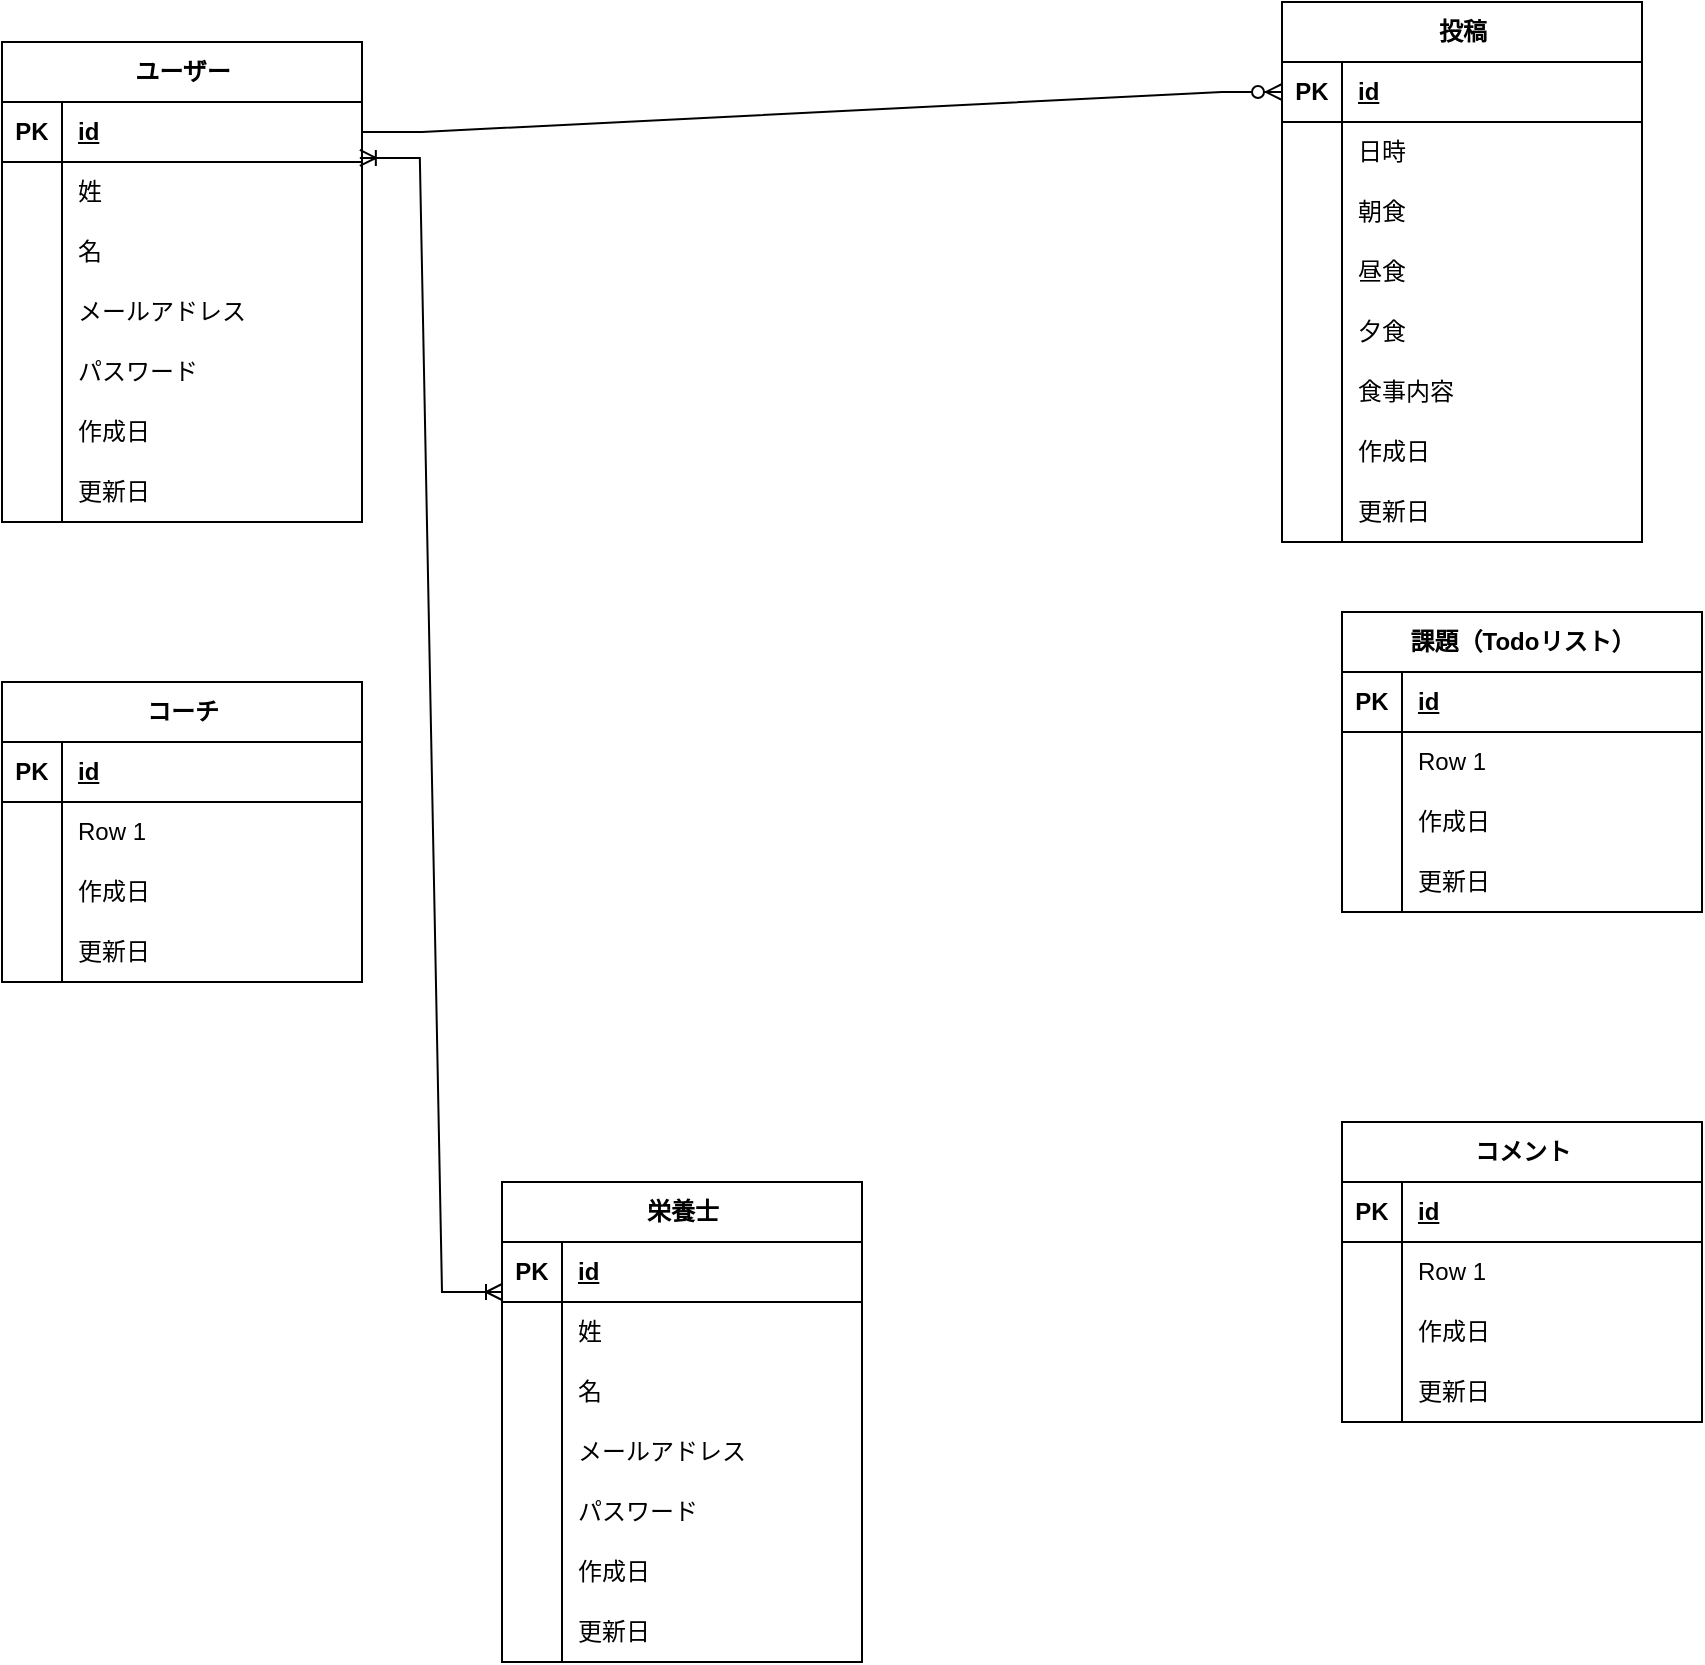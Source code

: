 <mxfile version="22.1.16" type="github" pages="6">
  <diagram name="Page-1" id="03018318-947c-dd8e-b7a3-06fadd420f32">
    <mxGraphModel dx="2605" dy="891" grid="1" gridSize="10" guides="1" tooltips="1" connect="1" arrows="1" fold="1" page="1" pageScale="1" pageWidth="1100" pageHeight="850" background="none" math="0" shadow="0">
      <root>
        <mxCell id="0" />
        <mxCell id="1" parent="0" />
        <mxCell id="7FymyZqYQRA0W6Gg-ok5-44" value="" style="edgeStyle=entityRelationEdgeStyle;fontSize=12;html=1;endArrow=ERzeroToMany;endFill=1;rounded=0;exitX=1;exitY=0.5;exitDx=0;exitDy=0;entryX=0;entryY=0.5;entryDx=0;entryDy=0;" edge="1" parent="1" source="7FymyZqYQRA0W6Gg-ok5-49" target="7FymyZqYQRA0W6Gg-ok5-88">
          <mxGeometry width="100" height="100" relative="1" as="geometry">
            <mxPoint x="452.94" y="80.32" as="sourcePoint" />
            <mxPoint x="580" y="80" as="targetPoint" />
            <Array as="points">
              <mxPoint x="512.94" y="90" />
            </Array>
          </mxGeometry>
        </mxCell>
        <mxCell id="7FymyZqYQRA0W6Gg-ok5-48" value="ユーザー" style="shape=table;startSize=30;container=1;collapsible=1;childLayout=tableLayout;fixedRows=1;rowLines=0;fontStyle=1;align=center;resizeLast=1;html=1;" vertex="1" parent="1">
          <mxGeometry x="-10" y="60" width="180" height="240" as="geometry" />
        </mxCell>
        <mxCell id="7FymyZqYQRA0W6Gg-ok5-49" value="" style="shape=tableRow;horizontal=0;startSize=0;swimlaneHead=0;swimlaneBody=0;fillColor=none;collapsible=0;dropTarget=0;points=[[0,0.5],[1,0.5]];portConstraint=eastwest;top=0;left=0;right=0;bottom=1;" vertex="1" parent="7FymyZqYQRA0W6Gg-ok5-48">
          <mxGeometry y="30" width="180" height="30" as="geometry" />
        </mxCell>
        <mxCell id="7FymyZqYQRA0W6Gg-ok5-50" value="PK" style="shape=partialRectangle;connectable=0;fillColor=none;top=0;left=0;bottom=0;right=0;fontStyle=1;overflow=hidden;whiteSpace=wrap;html=1;" vertex="1" parent="7FymyZqYQRA0W6Gg-ok5-49">
          <mxGeometry width="30" height="30" as="geometry">
            <mxRectangle width="30" height="30" as="alternateBounds" />
          </mxGeometry>
        </mxCell>
        <mxCell id="7FymyZqYQRA0W6Gg-ok5-51" value="id" style="shape=partialRectangle;connectable=0;fillColor=none;top=0;left=0;bottom=0;right=0;align=left;spacingLeft=6;fontStyle=5;overflow=hidden;whiteSpace=wrap;html=1;" vertex="1" parent="7FymyZqYQRA0W6Gg-ok5-49">
          <mxGeometry x="30" width="150" height="30" as="geometry">
            <mxRectangle width="150" height="30" as="alternateBounds" />
          </mxGeometry>
        </mxCell>
        <mxCell id="7FymyZqYQRA0W6Gg-ok5-52" value="" style="shape=tableRow;horizontal=0;startSize=0;swimlaneHead=0;swimlaneBody=0;fillColor=none;collapsible=0;dropTarget=0;points=[[0,0.5],[1,0.5]];portConstraint=eastwest;top=0;left=0;right=0;bottom=0;" vertex="1" parent="7FymyZqYQRA0W6Gg-ok5-48">
          <mxGeometry y="60" width="180" height="30" as="geometry" />
        </mxCell>
        <mxCell id="7FymyZqYQRA0W6Gg-ok5-53" value="" style="shape=partialRectangle;connectable=0;fillColor=none;top=0;left=0;bottom=0;right=0;editable=1;overflow=hidden;whiteSpace=wrap;html=1;" vertex="1" parent="7FymyZqYQRA0W6Gg-ok5-52">
          <mxGeometry width="30" height="30" as="geometry">
            <mxRectangle width="30" height="30" as="alternateBounds" />
          </mxGeometry>
        </mxCell>
        <mxCell id="7FymyZqYQRA0W6Gg-ok5-54" value="姓" style="shape=partialRectangle;connectable=0;fillColor=none;top=0;left=0;bottom=0;right=0;align=left;spacingLeft=6;overflow=hidden;whiteSpace=wrap;html=1;" vertex="1" parent="7FymyZqYQRA0W6Gg-ok5-52">
          <mxGeometry x="30" width="150" height="30" as="geometry">
            <mxRectangle width="150" height="30" as="alternateBounds" />
          </mxGeometry>
        </mxCell>
        <mxCell id="7FymyZqYQRA0W6Gg-ok5-55" value="" style="shape=tableRow;horizontal=0;startSize=0;swimlaneHead=0;swimlaneBody=0;fillColor=none;collapsible=0;dropTarget=0;points=[[0,0.5],[1,0.5]];portConstraint=eastwest;top=0;left=0;right=0;bottom=0;" vertex="1" parent="7FymyZqYQRA0W6Gg-ok5-48">
          <mxGeometry y="90" width="180" height="30" as="geometry" />
        </mxCell>
        <mxCell id="7FymyZqYQRA0W6Gg-ok5-56" value="" style="shape=partialRectangle;connectable=0;fillColor=none;top=0;left=0;bottom=0;right=0;editable=1;overflow=hidden;whiteSpace=wrap;html=1;" vertex="1" parent="7FymyZqYQRA0W6Gg-ok5-55">
          <mxGeometry width="30" height="30" as="geometry">
            <mxRectangle width="30" height="30" as="alternateBounds" />
          </mxGeometry>
        </mxCell>
        <mxCell id="7FymyZqYQRA0W6Gg-ok5-57" value="名" style="shape=partialRectangle;connectable=0;fillColor=none;top=0;left=0;bottom=0;right=0;align=left;spacingLeft=6;overflow=hidden;whiteSpace=wrap;html=1;" vertex="1" parent="7FymyZqYQRA0W6Gg-ok5-55">
          <mxGeometry x="30" width="150" height="30" as="geometry">
            <mxRectangle width="150" height="30" as="alternateBounds" />
          </mxGeometry>
        </mxCell>
        <mxCell id="7FymyZqYQRA0W6Gg-ok5-58" value="" style="shape=tableRow;horizontal=0;startSize=0;swimlaneHead=0;swimlaneBody=0;fillColor=none;collapsible=0;dropTarget=0;points=[[0,0.5],[1,0.5]];portConstraint=eastwest;top=0;left=0;right=0;bottom=0;" vertex="1" parent="7FymyZqYQRA0W6Gg-ok5-48">
          <mxGeometry y="120" width="180" height="30" as="geometry" />
        </mxCell>
        <mxCell id="7FymyZqYQRA0W6Gg-ok5-59" value="" style="shape=partialRectangle;connectable=0;fillColor=none;top=0;left=0;bottom=0;right=0;editable=1;overflow=hidden;whiteSpace=wrap;html=1;" vertex="1" parent="7FymyZqYQRA0W6Gg-ok5-58">
          <mxGeometry width="30" height="30" as="geometry">
            <mxRectangle width="30" height="30" as="alternateBounds" />
          </mxGeometry>
        </mxCell>
        <mxCell id="7FymyZqYQRA0W6Gg-ok5-60" value="メールアドレス" style="shape=partialRectangle;connectable=0;fillColor=none;top=0;left=0;bottom=0;right=0;align=left;spacingLeft=6;overflow=hidden;whiteSpace=wrap;html=1;" vertex="1" parent="7FymyZqYQRA0W6Gg-ok5-58">
          <mxGeometry x="30" width="150" height="30" as="geometry">
            <mxRectangle width="150" height="30" as="alternateBounds" />
          </mxGeometry>
        </mxCell>
        <mxCell id="7FymyZqYQRA0W6Gg-ok5-159" value="" style="shape=tableRow;horizontal=0;startSize=0;swimlaneHead=0;swimlaneBody=0;fillColor=none;collapsible=0;dropTarget=0;points=[[0,0.5],[1,0.5]];portConstraint=eastwest;top=0;left=0;right=0;bottom=0;" vertex="1" parent="7FymyZqYQRA0W6Gg-ok5-48">
          <mxGeometry y="150" width="180" height="30" as="geometry" />
        </mxCell>
        <mxCell id="7FymyZqYQRA0W6Gg-ok5-160" value="" style="shape=partialRectangle;connectable=0;fillColor=none;top=0;left=0;bottom=0;right=0;editable=1;overflow=hidden;whiteSpace=wrap;html=1;" vertex="1" parent="7FymyZqYQRA0W6Gg-ok5-159">
          <mxGeometry width="30" height="30" as="geometry">
            <mxRectangle width="30" height="30" as="alternateBounds" />
          </mxGeometry>
        </mxCell>
        <mxCell id="7FymyZqYQRA0W6Gg-ok5-161" value="パスワード" style="shape=partialRectangle;connectable=0;fillColor=none;top=0;left=0;bottom=0;right=0;align=left;spacingLeft=6;overflow=hidden;whiteSpace=wrap;html=1;" vertex="1" parent="7FymyZqYQRA0W6Gg-ok5-159">
          <mxGeometry x="30" width="150" height="30" as="geometry">
            <mxRectangle width="150" height="30" as="alternateBounds" />
          </mxGeometry>
        </mxCell>
        <mxCell id="7FymyZqYQRA0W6Gg-ok5-162" value="" style="shape=tableRow;horizontal=0;startSize=0;swimlaneHead=0;swimlaneBody=0;fillColor=none;collapsible=0;dropTarget=0;points=[[0,0.5],[1,0.5]];portConstraint=eastwest;top=0;left=0;right=0;bottom=0;" vertex="1" parent="7FymyZqYQRA0W6Gg-ok5-48">
          <mxGeometry y="180" width="180" height="30" as="geometry" />
        </mxCell>
        <mxCell id="7FymyZqYQRA0W6Gg-ok5-163" value="" style="shape=partialRectangle;connectable=0;fillColor=none;top=0;left=0;bottom=0;right=0;editable=1;overflow=hidden;whiteSpace=wrap;html=1;" vertex="1" parent="7FymyZqYQRA0W6Gg-ok5-162">
          <mxGeometry width="30" height="30" as="geometry">
            <mxRectangle width="30" height="30" as="alternateBounds" />
          </mxGeometry>
        </mxCell>
        <mxCell id="7FymyZqYQRA0W6Gg-ok5-164" value="作成日" style="shape=partialRectangle;connectable=0;fillColor=none;top=0;left=0;bottom=0;right=0;align=left;spacingLeft=6;overflow=hidden;whiteSpace=wrap;html=1;" vertex="1" parent="7FymyZqYQRA0W6Gg-ok5-162">
          <mxGeometry x="30" width="150" height="30" as="geometry">
            <mxRectangle width="150" height="30" as="alternateBounds" />
          </mxGeometry>
        </mxCell>
        <mxCell id="7FymyZqYQRA0W6Gg-ok5-166" value="" style="shape=tableRow;horizontal=0;startSize=0;swimlaneHead=0;swimlaneBody=0;fillColor=none;collapsible=0;dropTarget=0;points=[[0,0.5],[1,0.5]];portConstraint=eastwest;top=0;left=0;right=0;bottom=0;" vertex="1" parent="7FymyZqYQRA0W6Gg-ok5-48">
          <mxGeometry y="210" width="180" height="30" as="geometry" />
        </mxCell>
        <mxCell id="7FymyZqYQRA0W6Gg-ok5-167" value="" style="shape=partialRectangle;connectable=0;fillColor=none;top=0;left=0;bottom=0;right=0;editable=1;overflow=hidden;whiteSpace=wrap;html=1;" vertex="1" parent="7FymyZqYQRA0W6Gg-ok5-166">
          <mxGeometry width="30" height="30" as="geometry">
            <mxRectangle width="30" height="30" as="alternateBounds" />
          </mxGeometry>
        </mxCell>
        <mxCell id="7FymyZqYQRA0W6Gg-ok5-168" value="更新日" style="shape=partialRectangle;connectable=0;fillColor=none;top=0;left=0;bottom=0;right=0;align=left;spacingLeft=6;overflow=hidden;whiteSpace=wrap;html=1;" vertex="1" parent="7FymyZqYQRA0W6Gg-ok5-166">
          <mxGeometry x="30" width="150" height="30" as="geometry">
            <mxRectangle width="150" height="30" as="alternateBounds" />
          </mxGeometry>
        </mxCell>
        <mxCell id="7FymyZqYQRA0W6Gg-ok5-61" value="コーチ" style="shape=table;startSize=30;container=1;collapsible=1;childLayout=tableLayout;fixedRows=1;rowLines=0;fontStyle=1;align=center;resizeLast=1;html=1;" vertex="1" parent="1">
          <mxGeometry x="-10" y="380" width="180" height="150" as="geometry" />
        </mxCell>
        <mxCell id="7FymyZqYQRA0W6Gg-ok5-62" value="" style="shape=tableRow;horizontal=0;startSize=0;swimlaneHead=0;swimlaneBody=0;fillColor=none;collapsible=0;dropTarget=0;points=[[0,0.5],[1,0.5]];portConstraint=eastwest;top=0;left=0;right=0;bottom=1;" vertex="1" parent="7FymyZqYQRA0W6Gg-ok5-61">
          <mxGeometry y="30" width="180" height="30" as="geometry" />
        </mxCell>
        <mxCell id="7FymyZqYQRA0W6Gg-ok5-63" value="PK" style="shape=partialRectangle;connectable=0;fillColor=none;top=0;left=0;bottom=0;right=0;fontStyle=1;overflow=hidden;whiteSpace=wrap;html=1;" vertex="1" parent="7FymyZqYQRA0W6Gg-ok5-62">
          <mxGeometry width="30" height="30" as="geometry">
            <mxRectangle width="30" height="30" as="alternateBounds" />
          </mxGeometry>
        </mxCell>
        <mxCell id="7FymyZqYQRA0W6Gg-ok5-64" value="id" style="shape=partialRectangle;connectable=0;fillColor=none;top=0;left=0;bottom=0;right=0;align=left;spacingLeft=6;fontStyle=5;overflow=hidden;whiteSpace=wrap;html=1;" vertex="1" parent="7FymyZqYQRA0W6Gg-ok5-62">
          <mxGeometry x="30" width="150" height="30" as="geometry">
            <mxRectangle width="150" height="30" as="alternateBounds" />
          </mxGeometry>
        </mxCell>
        <mxCell id="7FymyZqYQRA0W6Gg-ok5-65" value="" style="shape=tableRow;horizontal=0;startSize=0;swimlaneHead=0;swimlaneBody=0;fillColor=none;collapsible=0;dropTarget=0;points=[[0,0.5],[1,0.5]];portConstraint=eastwest;top=0;left=0;right=0;bottom=0;" vertex="1" parent="7FymyZqYQRA0W6Gg-ok5-61">
          <mxGeometry y="60" width="180" height="30" as="geometry" />
        </mxCell>
        <mxCell id="7FymyZqYQRA0W6Gg-ok5-66" value="" style="shape=partialRectangle;connectable=0;fillColor=none;top=0;left=0;bottom=0;right=0;editable=1;overflow=hidden;whiteSpace=wrap;html=1;" vertex="1" parent="7FymyZqYQRA0W6Gg-ok5-65">
          <mxGeometry width="30" height="30" as="geometry">
            <mxRectangle width="30" height="30" as="alternateBounds" />
          </mxGeometry>
        </mxCell>
        <mxCell id="7FymyZqYQRA0W6Gg-ok5-67" value="Row 1" style="shape=partialRectangle;connectable=0;fillColor=none;top=0;left=0;bottom=0;right=0;align=left;spacingLeft=6;overflow=hidden;whiteSpace=wrap;html=1;" vertex="1" parent="7FymyZqYQRA0W6Gg-ok5-65">
          <mxGeometry x="30" width="150" height="30" as="geometry">
            <mxRectangle width="150" height="30" as="alternateBounds" />
          </mxGeometry>
        </mxCell>
        <mxCell id="7FymyZqYQRA0W6Gg-ok5-68" value="" style="shape=tableRow;horizontal=0;startSize=0;swimlaneHead=0;swimlaneBody=0;fillColor=none;collapsible=0;dropTarget=0;points=[[0,0.5],[1,0.5]];portConstraint=eastwest;top=0;left=0;right=0;bottom=0;" vertex="1" parent="7FymyZqYQRA0W6Gg-ok5-61">
          <mxGeometry y="90" width="180" height="30" as="geometry" />
        </mxCell>
        <mxCell id="7FymyZqYQRA0W6Gg-ok5-69" value="" style="shape=partialRectangle;connectable=0;fillColor=none;top=0;left=0;bottom=0;right=0;editable=1;overflow=hidden;whiteSpace=wrap;html=1;" vertex="1" parent="7FymyZqYQRA0W6Gg-ok5-68">
          <mxGeometry width="30" height="30" as="geometry">
            <mxRectangle width="30" height="30" as="alternateBounds" />
          </mxGeometry>
        </mxCell>
        <mxCell id="7FymyZqYQRA0W6Gg-ok5-70" value="作成日" style="shape=partialRectangle;connectable=0;fillColor=none;top=0;left=0;bottom=0;right=0;align=left;spacingLeft=6;overflow=hidden;whiteSpace=wrap;html=1;" vertex="1" parent="7FymyZqYQRA0W6Gg-ok5-68">
          <mxGeometry x="30" width="150" height="30" as="geometry">
            <mxRectangle width="150" height="30" as="alternateBounds" />
          </mxGeometry>
        </mxCell>
        <mxCell id="7FymyZqYQRA0W6Gg-ok5-71" value="" style="shape=tableRow;horizontal=0;startSize=0;swimlaneHead=0;swimlaneBody=0;fillColor=none;collapsible=0;dropTarget=0;points=[[0,0.5],[1,0.5]];portConstraint=eastwest;top=0;left=0;right=0;bottom=0;" vertex="1" parent="7FymyZqYQRA0W6Gg-ok5-61">
          <mxGeometry y="120" width="180" height="30" as="geometry" />
        </mxCell>
        <mxCell id="7FymyZqYQRA0W6Gg-ok5-72" value="" style="shape=partialRectangle;connectable=0;fillColor=none;top=0;left=0;bottom=0;right=0;editable=1;overflow=hidden;whiteSpace=wrap;html=1;" vertex="1" parent="7FymyZqYQRA0W6Gg-ok5-71">
          <mxGeometry width="30" height="30" as="geometry">
            <mxRectangle width="30" height="30" as="alternateBounds" />
          </mxGeometry>
        </mxCell>
        <mxCell id="7FymyZqYQRA0W6Gg-ok5-73" value="更新日" style="shape=partialRectangle;connectable=0;fillColor=none;top=0;left=0;bottom=0;right=0;align=left;spacingLeft=6;overflow=hidden;whiteSpace=wrap;html=1;" vertex="1" parent="7FymyZqYQRA0W6Gg-ok5-71">
          <mxGeometry x="30" width="150" height="30" as="geometry">
            <mxRectangle width="150" height="30" as="alternateBounds" />
          </mxGeometry>
        </mxCell>
        <mxCell id="7FymyZqYQRA0W6Gg-ok5-87" value="投稿" style="shape=table;startSize=30;container=1;collapsible=1;childLayout=tableLayout;fixedRows=1;rowLines=0;fontStyle=1;align=center;resizeLast=1;html=1;" vertex="1" parent="1">
          <mxGeometry x="630" y="40" width="180" height="270" as="geometry" />
        </mxCell>
        <mxCell id="7FymyZqYQRA0W6Gg-ok5-88" value="" style="shape=tableRow;horizontal=0;startSize=0;swimlaneHead=0;swimlaneBody=0;fillColor=none;collapsible=0;dropTarget=0;points=[[0,0.5],[1,0.5]];portConstraint=eastwest;top=0;left=0;right=0;bottom=1;" vertex="1" parent="7FymyZqYQRA0W6Gg-ok5-87">
          <mxGeometry y="30" width="180" height="30" as="geometry" />
        </mxCell>
        <mxCell id="7FymyZqYQRA0W6Gg-ok5-89" value="PK" style="shape=partialRectangle;connectable=0;fillColor=none;top=0;left=0;bottom=0;right=0;fontStyle=1;overflow=hidden;whiteSpace=wrap;html=1;" vertex="1" parent="7FymyZqYQRA0W6Gg-ok5-88">
          <mxGeometry width="30" height="30" as="geometry">
            <mxRectangle width="30" height="30" as="alternateBounds" />
          </mxGeometry>
        </mxCell>
        <mxCell id="7FymyZqYQRA0W6Gg-ok5-90" value="id" style="shape=partialRectangle;connectable=0;fillColor=none;top=0;left=0;bottom=0;right=0;align=left;spacingLeft=6;fontStyle=5;overflow=hidden;whiteSpace=wrap;html=1;" vertex="1" parent="7FymyZqYQRA0W6Gg-ok5-88">
          <mxGeometry x="30" width="150" height="30" as="geometry">
            <mxRectangle width="150" height="30" as="alternateBounds" />
          </mxGeometry>
        </mxCell>
        <mxCell id="7FymyZqYQRA0W6Gg-ok5-91" value="" style="shape=tableRow;horizontal=0;startSize=0;swimlaneHead=0;swimlaneBody=0;fillColor=none;collapsible=0;dropTarget=0;points=[[0,0.5],[1,0.5]];portConstraint=eastwest;top=0;left=0;right=0;bottom=0;" vertex="1" parent="7FymyZqYQRA0W6Gg-ok5-87">
          <mxGeometry y="60" width="180" height="30" as="geometry" />
        </mxCell>
        <mxCell id="7FymyZqYQRA0W6Gg-ok5-92" value="" style="shape=partialRectangle;connectable=0;fillColor=none;top=0;left=0;bottom=0;right=0;editable=1;overflow=hidden;whiteSpace=wrap;html=1;" vertex="1" parent="7FymyZqYQRA0W6Gg-ok5-91">
          <mxGeometry width="30" height="30" as="geometry">
            <mxRectangle width="30" height="30" as="alternateBounds" />
          </mxGeometry>
        </mxCell>
        <mxCell id="7FymyZqYQRA0W6Gg-ok5-93" value="日時" style="shape=partialRectangle;connectable=0;fillColor=none;top=0;left=0;bottom=0;right=0;align=left;spacingLeft=6;overflow=hidden;whiteSpace=wrap;html=1;" vertex="1" parent="7FymyZqYQRA0W6Gg-ok5-91">
          <mxGeometry x="30" width="150" height="30" as="geometry">
            <mxRectangle width="150" height="30" as="alternateBounds" />
          </mxGeometry>
        </mxCell>
        <mxCell id="7FymyZqYQRA0W6Gg-ok5-94" value="" style="shape=tableRow;horizontal=0;startSize=0;swimlaneHead=0;swimlaneBody=0;fillColor=none;collapsible=0;dropTarget=0;points=[[0,0.5],[1,0.5]];portConstraint=eastwest;top=0;left=0;right=0;bottom=0;" vertex="1" parent="7FymyZqYQRA0W6Gg-ok5-87">
          <mxGeometry y="90" width="180" height="30" as="geometry" />
        </mxCell>
        <mxCell id="7FymyZqYQRA0W6Gg-ok5-95" value="" style="shape=partialRectangle;connectable=0;fillColor=none;top=0;left=0;bottom=0;right=0;editable=1;overflow=hidden;whiteSpace=wrap;html=1;" vertex="1" parent="7FymyZqYQRA0W6Gg-ok5-94">
          <mxGeometry width="30" height="30" as="geometry">
            <mxRectangle width="30" height="30" as="alternateBounds" />
          </mxGeometry>
        </mxCell>
        <mxCell id="7FymyZqYQRA0W6Gg-ok5-96" value="朝食" style="shape=partialRectangle;connectable=0;fillColor=none;top=0;left=0;bottom=0;right=0;align=left;spacingLeft=6;overflow=hidden;whiteSpace=wrap;html=1;" vertex="1" parent="7FymyZqYQRA0W6Gg-ok5-94">
          <mxGeometry x="30" width="150" height="30" as="geometry">
            <mxRectangle width="150" height="30" as="alternateBounds" />
          </mxGeometry>
        </mxCell>
        <mxCell id="7FymyZqYQRA0W6Gg-ok5-97" value="" style="shape=tableRow;horizontal=0;startSize=0;swimlaneHead=0;swimlaneBody=0;fillColor=none;collapsible=0;dropTarget=0;points=[[0,0.5],[1,0.5]];portConstraint=eastwest;top=0;left=0;right=0;bottom=0;" vertex="1" parent="7FymyZqYQRA0W6Gg-ok5-87">
          <mxGeometry y="120" width="180" height="30" as="geometry" />
        </mxCell>
        <mxCell id="7FymyZqYQRA0W6Gg-ok5-98" value="" style="shape=partialRectangle;connectable=0;fillColor=none;top=0;left=0;bottom=0;right=0;editable=1;overflow=hidden;whiteSpace=wrap;html=1;" vertex="1" parent="7FymyZqYQRA0W6Gg-ok5-97">
          <mxGeometry width="30" height="30" as="geometry">
            <mxRectangle width="30" height="30" as="alternateBounds" />
          </mxGeometry>
        </mxCell>
        <mxCell id="7FymyZqYQRA0W6Gg-ok5-99" value="昼食" style="shape=partialRectangle;connectable=0;fillColor=none;top=0;left=0;bottom=0;right=0;align=left;spacingLeft=6;overflow=hidden;whiteSpace=wrap;html=1;" vertex="1" parent="7FymyZqYQRA0W6Gg-ok5-97">
          <mxGeometry x="30" width="150" height="30" as="geometry">
            <mxRectangle width="150" height="30" as="alternateBounds" />
          </mxGeometry>
        </mxCell>
        <mxCell id="7FymyZqYQRA0W6Gg-ok5-131" value="" style="shape=tableRow;horizontal=0;startSize=0;swimlaneHead=0;swimlaneBody=0;fillColor=none;collapsible=0;dropTarget=0;points=[[0,0.5],[1,0.5]];portConstraint=eastwest;top=0;left=0;right=0;bottom=0;" vertex="1" parent="7FymyZqYQRA0W6Gg-ok5-87">
          <mxGeometry y="150" width="180" height="30" as="geometry" />
        </mxCell>
        <mxCell id="7FymyZqYQRA0W6Gg-ok5-132" value="" style="shape=partialRectangle;connectable=0;fillColor=none;top=0;left=0;bottom=0;right=0;editable=1;overflow=hidden;whiteSpace=wrap;html=1;" vertex="1" parent="7FymyZqYQRA0W6Gg-ok5-131">
          <mxGeometry width="30" height="30" as="geometry">
            <mxRectangle width="30" height="30" as="alternateBounds" />
          </mxGeometry>
        </mxCell>
        <mxCell id="7FymyZqYQRA0W6Gg-ok5-133" value="夕食" style="shape=partialRectangle;connectable=0;fillColor=none;top=0;left=0;bottom=0;right=0;align=left;spacingLeft=6;overflow=hidden;whiteSpace=wrap;html=1;" vertex="1" parent="7FymyZqYQRA0W6Gg-ok5-131">
          <mxGeometry x="30" width="150" height="30" as="geometry">
            <mxRectangle width="150" height="30" as="alternateBounds" />
          </mxGeometry>
        </mxCell>
        <mxCell id="7FymyZqYQRA0W6Gg-ok5-150" value="" style="shape=tableRow;horizontal=0;startSize=0;swimlaneHead=0;swimlaneBody=0;fillColor=none;collapsible=0;dropTarget=0;points=[[0,0.5],[1,0.5]];portConstraint=eastwest;top=0;left=0;right=0;bottom=0;" vertex="1" parent="7FymyZqYQRA0W6Gg-ok5-87">
          <mxGeometry y="180" width="180" height="30" as="geometry" />
        </mxCell>
        <mxCell id="7FymyZqYQRA0W6Gg-ok5-151" value="" style="shape=partialRectangle;connectable=0;fillColor=none;top=0;left=0;bottom=0;right=0;editable=1;overflow=hidden;whiteSpace=wrap;html=1;" vertex="1" parent="7FymyZqYQRA0W6Gg-ok5-150">
          <mxGeometry width="30" height="30" as="geometry">
            <mxRectangle width="30" height="30" as="alternateBounds" />
          </mxGeometry>
        </mxCell>
        <mxCell id="7FymyZqYQRA0W6Gg-ok5-152" value="食事内容" style="shape=partialRectangle;connectable=0;fillColor=none;top=0;left=0;bottom=0;right=0;align=left;spacingLeft=6;overflow=hidden;whiteSpace=wrap;html=1;" vertex="1" parent="7FymyZqYQRA0W6Gg-ok5-150">
          <mxGeometry x="30" width="150" height="30" as="geometry">
            <mxRectangle width="150" height="30" as="alternateBounds" />
          </mxGeometry>
        </mxCell>
        <mxCell id="7FymyZqYQRA0W6Gg-ok5-153" value="" style="shape=tableRow;horizontal=0;startSize=0;swimlaneHead=0;swimlaneBody=0;fillColor=none;collapsible=0;dropTarget=0;points=[[0,0.5],[1,0.5]];portConstraint=eastwest;top=0;left=0;right=0;bottom=0;" vertex="1" parent="7FymyZqYQRA0W6Gg-ok5-87">
          <mxGeometry y="210" width="180" height="30" as="geometry" />
        </mxCell>
        <mxCell id="7FymyZqYQRA0W6Gg-ok5-154" value="" style="shape=partialRectangle;connectable=0;fillColor=none;top=0;left=0;bottom=0;right=0;editable=1;overflow=hidden;whiteSpace=wrap;html=1;" vertex="1" parent="7FymyZqYQRA0W6Gg-ok5-153">
          <mxGeometry width="30" height="30" as="geometry">
            <mxRectangle width="30" height="30" as="alternateBounds" />
          </mxGeometry>
        </mxCell>
        <mxCell id="7FymyZqYQRA0W6Gg-ok5-155" value="作成日" style="shape=partialRectangle;connectable=0;fillColor=none;top=0;left=0;bottom=0;right=0;align=left;spacingLeft=6;overflow=hidden;whiteSpace=wrap;html=1;" vertex="1" parent="7FymyZqYQRA0W6Gg-ok5-153">
          <mxGeometry x="30" width="150" height="30" as="geometry">
            <mxRectangle width="150" height="30" as="alternateBounds" />
          </mxGeometry>
        </mxCell>
        <mxCell id="7FymyZqYQRA0W6Gg-ok5-156" value="" style="shape=tableRow;horizontal=0;startSize=0;swimlaneHead=0;swimlaneBody=0;fillColor=none;collapsible=0;dropTarget=0;points=[[0,0.5],[1,0.5]];portConstraint=eastwest;top=0;left=0;right=0;bottom=0;" vertex="1" parent="7FymyZqYQRA0W6Gg-ok5-87">
          <mxGeometry y="240" width="180" height="30" as="geometry" />
        </mxCell>
        <mxCell id="7FymyZqYQRA0W6Gg-ok5-157" value="" style="shape=partialRectangle;connectable=0;fillColor=none;top=0;left=0;bottom=0;right=0;editable=1;overflow=hidden;whiteSpace=wrap;html=1;" vertex="1" parent="7FymyZqYQRA0W6Gg-ok5-156">
          <mxGeometry width="30" height="30" as="geometry">
            <mxRectangle width="30" height="30" as="alternateBounds" />
          </mxGeometry>
        </mxCell>
        <mxCell id="7FymyZqYQRA0W6Gg-ok5-158" value="更新日" style="shape=partialRectangle;connectable=0;fillColor=none;top=0;left=0;bottom=0;right=0;align=left;spacingLeft=6;overflow=hidden;whiteSpace=wrap;html=1;" vertex="1" parent="7FymyZqYQRA0W6Gg-ok5-156">
          <mxGeometry x="30" width="150" height="30" as="geometry">
            <mxRectangle width="150" height="30" as="alternateBounds" />
          </mxGeometry>
        </mxCell>
        <mxCell id="7FymyZqYQRA0W6Gg-ok5-100" value="課題（Todoリスト）" style="shape=table;startSize=30;container=1;collapsible=1;childLayout=tableLayout;fixedRows=1;rowLines=0;fontStyle=1;align=center;resizeLast=1;html=1;" vertex="1" parent="1">
          <mxGeometry x="660" y="345" width="180" height="150" as="geometry" />
        </mxCell>
        <mxCell id="7FymyZqYQRA0W6Gg-ok5-101" value="" style="shape=tableRow;horizontal=0;startSize=0;swimlaneHead=0;swimlaneBody=0;fillColor=none;collapsible=0;dropTarget=0;points=[[0,0.5],[1,0.5]];portConstraint=eastwest;top=0;left=0;right=0;bottom=1;" vertex="1" parent="7FymyZqYQRA0W6Gg-ok5-100">
          <mxGeometry y="30" width="180" height="30" as="geometry" />
        </mxCell>
        <mxCell id="7FymyZqYQRA0W6Gg-ok5-102" value="PK" style="shape=partialRectangle;connectable=0;fillColor=none;top=0;left=0;bottom=0;right=0;fontStyle=1;overflow=hidden;whiteSpace=wrap;html=1;" vertex="1" parent="7FymyZqYQRA0W6Gg-ok5-101">
          <mxGeometry width="30" height="30" as="geometry">
            <mxRectangle width="30" height="30" as="alternateBounds" />
          </mxGeometry>
        </mxCell>
        <mxCell id="7FymyZqYQRA0W6Gg-ok5-103" value="id" style="shape=partialRectangle;connectable=0;fillColor=none;top=0;left=0;bottom=0;right=0;align=left;spacingLeft=6;fontStyle=5;overflow=hidden;whiteSpace=wrap;html=1;" vertex="1" parent="7FymyZqYQRA0W6Gg-ok5-101">
          <mxGeometry x="30" width="150" height="30" as="geometry">
            <mxRectangle width="150" height="30" as="alternateBounds" />
          </mxGeometry>
        </mxCell>
        <mxCell id="7FymyZqYQRA0W6Gg-ok5-104" value="" style="shape=tableRow;horizontal=0;startSize=0;swimlaneHead=0;swimlaneBody=0;fillColor=none;collapsible=0;dropTarget=0;points=[[0,0.5],[1,0.5]];portConstraint=eastwest;top=0;left=0;right=0;bottom=0;" vertex="1" parent="7FymyZqYQRA0W6Gg-ok5-100">
          <mxGeometry y="60" width="180" height="30" as="geometry" />
        </mxCell>
        <mxCell id="7FymyZqYQRA0W6Gg-ok5-105" value="" style="shape=partialRectangle;connectable=0;fillColor=none;top=0;left=0;bottom=0;right=0;editable=1;overflow=hidden;whiteSpace=wrap;html=1;" vertex="1" parent="7FymyZqYQRA0W6Gg-ok5-104">
          <mxGeometry width="30" height="30" as="geometry">
            <mxRectangle width="30" height="30" as="alternateBounds" />
          </mxGeometry>
        </mxCell>
        <mxCell id="7FymyZqYQRA0W6Gg-ok5-106" value="Row 1" style="shape=partialRectangle;connectable=0;fillColor=none;top=0;left=0;bottom=0;right=0;align=left;spacingLeft=6;overflow=hidden;whiteSpace=wrap;html=1;" vertex="1" parent="7FymyZqYQRA0W6Gg-ok5-104">
          <mxGeometry x="30" width="150" height="30" as="geometry">
            <mxRectangle width="150" height="30" as="alternateBounds" />
          </mxGeometry>
        </mxCell>
        <mxCell id="7FymyZqYQRA0W6Gg-ok5-107" value="" style="shape=tableRow;horizontal=0;startSize=0;swimlaneHead=0;swimlaneBody=0;fillColor=none;collapsible=0;dropTarget=0;points=[[0,0.5],[1,0.5]];portConstraint=eastwest;top=0;left=0;right=0;bottom=0;" vertex="1" parent="7FymyZqYQRA0W6Gg-ok5-100">
          <mxGeometry y="90" width="180" height="30" as="geometry" />
        </mxCell>
        <mxCell id="7FymyZqYQRA0W6Gg-ok5-108" value="" style="shape=partialRectangle;connectable=0;fillColor=none;top=0;left=0;bottom=0;right=0;editable=1;overflow=hidden;whiteSpace=wrap;html=1;" vertex="1" parent="7FymyZqYQRA0W6Gg-ok5-107">
          <mxGeometry width="30" height="30" as="geometry">
            <mxRectangle width="30" height="30" as="alternateBounds" />
          </mxGeometry>
        </mxCell>
        <mxCell id="7FymyZqYQRA0W6Gg-ok5-109" value="作成日" style="shape=partialRectangle;connectable=0;fillColor=none;top=0;left=0;bottom=0;right=0;align=left;spacingLeft=6;overflow=hidden;whiteSpace=wrap;html=1;" vertex="1" parent="7FymyZqYQRA0W6Gg-ok5-107">
          <mxGeometry x="30" width="150" height="30" as="geometry">
            <mxRectangle width="150" height="30" as="alternateBounds" />
          </mxGeometry>
        </mxCell>
        <mxCell id="7FymyZqYQRA0W6Gg-ok5-110" value="" style="shape=tableRow;horizontal=0;startSize=0;swimlaneHead=0;swimlaneBody=0;fillColor=none;collapsible=0;dropTarget=0;points=[[0,0.5],[1,0.5]];portConstraint=eastwest;top=0;left=0;right=0;bottom=0;" vertex="1" parent="7FymyZqYQRA0W6Gg-ok5-100">
          <mxGeometry y="120" width="180" height="30" as="geometry" />
        </mxCell>
        <mxCell id="7FymyZqYQRA0W6Gg-ok5-111" value="" style="shape=partialRectangle;connectable=0;fillColor=none;top=0;left=0;bottom=0;right=0;editable=1;overflow=hidden;whiteSpace=wrap;html=1;" vertex="1" parent="7FymyZqYQRA0W6Gg-ok5-110">
          <mxGeometry width="30" height="30" as="geometry">
            <mxRectangle width="30" height="30" as="alternateBounds" />
          </mxGeometry>
        </mxCell>
        <mxCell id="7FymyZqYQRA0W6Gg-ok5-112" value="更新日" style="shape=partialRectangle;connectable=0;fillColor=none;top=0;left=0;bottom=0;right=0;align=left;spacingLeft=6;overflow=hidden;whiteSpace=wrap;html=1;" vertex="1" parent="7FymyZqYQRA0W6Gg-ok5-110">
          <mxGeometry x="30" width="150" height="30" as="geometry">
            <mxRectangle width="150" height="30" as="alternateBounds" />
          </mxGeometry>
        </mxCell>
        <mxCell id="7FymyZqYQRA0W6Gg-ok5-113" value="コメント" style="shape=table;startSize=30;container=1;collapsible=1;childLayout=tableLayout;fixedRows=1;rowLines=0;fontStyle=1;align=center;resizeLast=1;html=1;" vertex="1" parent="1">
          <mxGeometry x="660" y="600" width="180" height="150" as="geometry" />
        </mxCell>
        <mxCell id="7FymyZqYQRA0W6Gg-ok5-114" value="" style="shape=tableRow;horizontal=0;startSize=0;swimlaneHead=0;swimlaneBody=0;fillColor=none;collapsible=0;dropTarget=0;points=[[0,0.5],[1,0.5]];portConstraint=eastwest;top=0;left=0;right=0;bottom=1;" vertex="1" parent="7FymyZqYQRA0W6Gg-ok5-113">
          <mxGeometry y="30" width="180" height="30" as="geometry" />
        </mxCell>
        <mxCell id="7FymyZqYQRA0W6Gg-ok5-115" value="PK" style="shape=partialRectangle;connectable=0;fillColor=none;top=0;left=0;bottom=0;right=0;fontStyle=1;overflow=hidden;whiteSpace=wrap;html=1;" vertex="1" parent="7FymyZqYQRA0W6Gg-ok5-114">
          <mxGeometry width="30" height="30" as="geometry">
            <mxRectangle width="30" height="30" as="alternateBounds" />
          </mxGeometry>
        </mxCell>
        <mxCell id="7FymyZqYQRA0W6Gg-ok5-116" value="id" style="shape=partialRectangle;connectable=0;fillColor=none;top=0;left=0;bottom=0;right=0;align=left;spacingLeft=6;fontStyle=5;overflow=hidden;whiteSpace=wrap;html=1;" vertex="1" parent="7FymyZqYQRA0W6Gg-ok5-114">
          <mxGeometry x="30" width="150" height="30" as="geometry">
            <mxRectangle width="150" height="30" as="alternateBounds" />
          </mxGeometry>
        </mxCell>
        <mxCell id="7FymyZqYQRA0W6Gg-ok5-117" value="" style="shape=tableRow;horizontal=0;startSize=0;swimlaneHead=0;swimlaneBody=0;fillColor=none;collapsible=0;dropTarget=0;points=[[0,0.5],[1,0.5]];portConstraint=eastwest;top=0;left=0;right=0;bottom=0;" vertex="1" parent="7FymyZqYQRA0W6Gg-ok5-113">
          <mxGeometry y="60" width="180" height="30" as="geometry" />
        </mxCell>
        <mxCell id="7FymyZqYQRA0W6Gg-ok5-118" value="" style="shape=partialRectangle;connectable=0;fillColor=none;top=0;left=0;bottom=0;right=0;editable=1;overflow=hidden;whiteSpace=wrap;html=1;" vertex="1" parent="7FymyZqYQRA0W6Gg-ok5-117">
          <mxGeometry width="30" height="30" as="geometry">
            <mxRectangle width="30" height="30" as="alternateBounds" />
          </mxGeometry>
        </mxCell>
        <mxCell id="7FymyZqYQRA0W6Gg-ok5-119" value="Row 1" style="shape=partialRectangle;connectable=0;fillColor=none;top=0;left=0;bottom=0;right=0;align=left;spacingLeft=6;overflow=hidden;whiteSpace=wrap;html=1;" vertex="1" parent="7FymyZqYQRA0W6Gg-ok5-117">
          <mxGeometry x="30" width="150" height="30" as="geometry">
            <mxRectangle width="150" height="30" as="alternateBounds" />
          </mxGeometry>
        </mxCell>
        <mxCell id="7FymyZqYQRA0W6Gg-ok5-120" value="" style="shape=tableRow;horizontal=0;startSize=0;swimlaneHead=0;swimlaneBody=0;fillColor=none;collapsible=0;dropTarget=0;points=[[0,0.5],[1,0.5]];portConstraint=eastwest;top=0;left=0;right=0;bottom=0;" vertex="1" parent="7FymyZqYQRA0W6Gg-ok5-113">
          <mxGeometry y="90" width="180" height="30" as="geometry" />
        </mxCell>
        <mxCell id="7FymyZqYQRA0W6Gg-ok5-121" value="" style="shape=partialRectangle;connectable=0;fillColor=none;top=0;left=0;bottom=0;right=0;editable=1;overflow=hidden;whiteSpace=wrap;html=1;" vertex="1" parent="7FymyZqYQRA0W6Gg-ok5-120">
          <mxGeometry width="30" height="30" as="geometry">
            <mxRectangle width="30" height="30" as="alternateBounds" />
          </mxGeometry>
        </mxCell>
        <mxCell id="7FymyZqYQRA0W6Gg-ok5-122" value="作成日" style="shape=partialRectangle;connectable=0;fillColor=none;top=0;left=0;bottom=0;right=0;align=left;spacingLeft=6;overflow=hidden;whiteSpace=wrap;html=1;" vertex="1" parent="7FymyZqYQRA0W6Gg-ok5-120">
          <mxGeometry x="30" width="150" height="30" as="geometry">
            <mxRectangle width="150" height="30" as="alternateBounds" />
          </mxGeometry>
        </mxCell>
        <mxCell id="7FymyZqYQRA0W6Gg-ok5-123" value="" style="shape=tableRow;horizontal=0;startSize=0;swimlaneHead=0;swimlaneBody=0;fillColor=none;collapsible=0;dropTarget=0;points=[[0,0.5],[1,0.5]];portConstraint=eastwest;top=0;left=0;right=0;bottom=0;" vertex="1" parent="7FymyZqYQRA0W6Gg-ok5-113">
          <mxGeometry y="120" width="180" height="30" as="geometry" />
        </mxCell>
        <mxCell id="7FymyZqYQRA0W6Gg-ok5-124" value="" style="shape=partialRectangle;connectable=0;fillColor=none;top=0;left=0;bottom=0;right=0;editable=1;overflow=hidden;whiteSpace=wrap;html=1;" vertex="1" parent="7FymyZqYQRA0W6Gg-ok5-123">
          <mxGeometry width="30" height="30" as="geometry">
            <mxRectangle width="30" height="30" as="alternateBounds" />
          </mxGeometry>
        </mxCell>
        <mxCell id="7FymyZqYQRA0W6Gg-ok5-125" value="更新日" style="shape=partialRectangle;connectable=0;fillColor=none;top=0;left=0;bottom=0;right=0;align=left;spacingLeft=6;overflow=hidden;whiteSpace=wrap;html=1;" vertex="1" parent="7FymyZqYQRA0W6Gg-ok5-123">
          <mxGeometry x="30" width="150" height="30" as="geometry">
            <mxRectangle width="150" height="30" as="alternateBounds" />
          </mxGeometry>
        </mxCell>
        <mxCell id="7FymyZqYQRA0W6Gg-ok5-130" value="" style="edgeStyle=entityRelationEdgeStyle;fontSize=12;html=1;endArrow=ERoneToMany;startArrow=ERoneToMany;rounded=0;entryX=0;entryY=0.5;entryDx=0;entryDy=0;exitX=0.994;exitY=0.933;exitDx=0;exitDy=0;exitPerimeter=0;" edge="1" parent="1" source="7FymyZqYQRA0W6Gg-ok5-49">
          <mxGeometry width="100" height="100" relative="1" as="geometry">
            <mxPoint x="200" y="140" as="sourcePoint" />
            <mxPoint x="240" y="685" as="targetPoint" />
          </mxGeometry>
        </mxCell>
        <mxCell id="7FymyZqYQRA0W6Gg-ok5-170" value="栄養士" style="shape=table;startSize=30;container=1;collapsible=1;childLayout=tableLayout;fixedRows=1;rowLines=0;fontStyle=1;align=center;resizeLast=1;html=1;" vertex="1" parent="1">
          <mxGeometry x="240" y="630" width="180" height="240" as="geometry" />
        </mxCell>
        <mxCell id="7FymyZqYQRA0W6Gg-ok5-171" value="" style="shape=tableRow;horizontal=0;startSize=0;swimlaneHead=0;swimlaneBody=0;fillColor=none;collapsible=0;dropTarget=0;points=[[0,0.5],[1,0.5]];portConstraint=eastwest;top=0;left=0;right=0;bottom=1;" vertex="1" parent="7FymyZqYQRA0W6Gg-ok5-170">
          <mxGeometry y="30" width="180" height="30" as="geometry" />
        </mxCell>
        <mxCell id="7FymyZqYQRA0W6Gg-ok5-172" value="PK" style="shape=partialRectangle;connectable=0;fillColor=none;top=0;left=0;bottom=0;right=0;fontStyle=1;overflow=hidden;whiteSpace=wrap;html=1;" vertex="1" parent="7FymyZqYQRA0W6Gg-ok5-171">
          <mxGeometry width="30" height="30" as="geometry">
            <mxRectangle width="30" height="30" as="alternateBounds" />
          </mxGeometry>
        </mxCell>
        <mxCell id="7FymyZqYQRA0W6Gg-ok5-173" value="id" style="shape=partialRectangle;connectable=0;fillColor=none;top=0;left=0;bottom=0;right=0;align=left;spacingLeft=6;fontStyle=5;overflow=hidden;whiteSpace=wrap;html=1;" vertex="1" parent="7FymyZqYQRA0W6Gg-ok5-171">
          <mxGeometry x="30" width="150" height="30" as="geometry">
            <mxRectangle width="150" height="30" as="alternateBounds" />
          </mxGeometry>
        </mxCell>
        <mxCell id="7FymyZqYQRA0W6Gg-ok5-174" value="" style="shape=tableRow;horizontal=0;startSize=0;swimlaneHead=0;swimlaneBody=0;fillColor=none;collapsible=0;dropTarget=0;points=[[0,0.5],[1,0.5]];portConstraint=eastwest;top=0;left=0;right=0;bottom=0;" vertex="1" parent="7FymyZqYQRA0W6Gg-ok5-170">
          <mxGeometry y="60" width="180" height="30" as="geometry" />
        </mxCell>
        <mxCell id="7FymyZqYQRA0W6Gg-ok5-175" value="" style="shape=partialRectangle;connectable=0;fillColor=none;top=0;left=0;bottom=0;right=0;editable=1;overflow=hidden;whiteSpace=wrap;html=1;" vertex="1" parent="7FymyZqYQRA0W6Gg-ok5-174">
          <mxGeometry width="30" height="30" as="geometry">
            <mxRectangle width="30" height="30" as="alternateBounds" />
          </mxGeometry>
        </mxCell>
        <mxCell id="7FymyZqYQRA0W6Gg-ok5-176" value="姓" style="shape=partialRectangle;connectable=0;fillColor=none;top=0;left=0;bottom=0;right=0;align=left;spacingLeft=6;overflow=hidden;whiteSpace=wrap;html=1;" vertex="1" parent="7FymyZqYQRA0W6Gg-ok5-174">
          <mxGeometry x="30" width="150" height="30" as="geometry">
            <mxRectangle width="150" height="30" as="alternateBounds" />
          </mxGeometry>
        </mxCell>
        <mxCell id="7FymyZqYQRA0W6Gg-ok5-177" value="" style="shape=tableRow;horizontal=0;startSize=0;swimlaneHead=0;swimlaneBody=0;fillColor=none;collapsible=0;dropTarget=0;points=[[0,0.5],[1,0.5]];portConstraint=eastwest;top=0;left=0;right=0;bottom=0;" vertex="1" parent="7FymyZqYQRA0W6Gg-ok5-170">
          <mxGeometry y="90" width="180" height="30" as="geometry" />
        </mxCell>
        <mxCell id="7FymyZqYQRA0W6Gg-ok5-178" value="" style="shape=partialRectangle;connectable=0;fillColor=none;top=0;left=0;bottom=0;right=0;editable=1;overflow=hidden;whiteSpace=wrap;html=1;" vertex="1" parent="7FymyZqYQRA0W6Gg-ok5-177">
          <mxGeometry width="30" height="30" as="geometry">
            <mxRectangle width="30" height="30" as="alternateBounds" />
          </mxGeometry>
        </mxCell>
        <mxCell id="7FymyZqYQRA0W6Gg-ok5-179" value="名" style="shape=partialRectangle;connectable=0;fillColor=none;top=0;left=0;bottom=0;right=0;align=left;spacingLeft=6;overflow=hidden;whiteSpace=wrap;html=1;" vertex="1" parent="7FymyZqYQRA0W6Gg-ok5-177">
          <mxGeometry x="30" width="150" height="30" as="geometry">
            <mxRectangle width="150" height="30" as="alternateBounds" />
          </mxGeometry>
        </mxCell>
        <mxCell id="7FymyZqYQRA0W6Gg-ok5-180" value="" style="shape=tableRow;horizontal=0;startSize=0;swimlaneHead=0;swimlaneBody=0;fillColor=none;collapsible=0;dropTarget=0;points=[[0,0.5],[1,0.5]];portConstraint=eastwest;top=0;left=0;right=0;bottom=0;" vertex="1" parent="7FymyZqYQRA0W6Gg-ok5-170">
          <mxGeometry y="120" width="180" height="30" as="geometry" />
        </mxCell>
        <mxCell id="7FymyZqYQRA0W6Gg-ok5-181" value="" style="shape=partialRectangle;connectable=0;fillColor=none;top=0;left=0;bottom=0;right=0;editable=1;overflow=hidden;whiteSpace=wrap;html=1;" vertex="1" parent="7FymyZqYQRA0W6Gg-ok5-180">
          <mxGeometry width="30" height="30" as="geometry">
            <mxRectangle width="30" height="30" as="alternateBounds" />
          </mxGeometry>
        </mxCell>
        <mxCell id="7FymyZqYQRA0W6Gg-ok5-182" value="メールアドレス" style="shape=partialRectangle;connectable=0;fillColor=none;top=0;left=0;bottom=0;right=0;align=left;spacingLeft=6;overflow=hidden;whiteSpace=wrap;html=1;" vertex="1" parent="7FymyZqYQRA0W6Gg-ok5-180">
          <mxGeometry x="30" width="150" height="30" as="geometry">
            <mxRectangle width="150" height="30" as="alternateBounds" />
          </mxGeometry>
        </mxCell>
        <mxCell id="7FymyZqYQRA0W6Gg-ok5-183" value="" style="shape=tableRow;horizontal=0;startSize=0;swimlaneHead=0;swimlaneBody=0;fillColor=none;collapsible=0;dropTarget=0;points=[[0,0.5],[1,0.5]];portConstraint=eastwest;top=0;left=0;right=0;bottom=0;" vertex="1" parent="7FymyZqYQRA0W6Gg-ok5-170">
          <mxGeometry y="150" width="180" height="30" as="geometry" />
        </mxCell>
        <mxCell id="7FymyZqYQRA0W6Gg-ok5-184" value="" style="shape=partialRectangle;connectable=0;fillColor=none;top=0;left=0;bottom=0;right=0;editable=1;overflow=hidden;whiteSpace=wrap;html=1;" vertex="1" parent="7FymyZqYQRA0W6Gg-ok5-183">
          <mxGeometry width="30" height="30" as="geometry">
            <mxRectangle width="30" height="30" as="alternateBounds" />
          </mxGeometry>
        </mxCell>
        <mxCell id="7FymyZqYQRA0W6Gg-ok5-185" value="パスワード" style="shape=partialRectangle;connectable=0;fillColor=none;top=0;left=0;bottom=0;right=0;align=left;spacingLeft=6;overflow=hidden;whiteSpace=wrap;html=1;" vertex="1" parent="7FymyZqYQRA0W6Gg-ok5-183">
          <mxGeometry x="30" width="150" height="30" as="geometry">
            <mxRectangle width="150" height="30" as="alternateBounds" />
          </mxGeometry>
        </mxCell>
        <mxCell id="7FymyZqYQRA0W6Gg-ok5-186" value="" style="shape=tableRow;horizontal=0;startSize=0;swimlaneHead=0;swimlaneBody=0;fillColor=none;collapsible=0;dropTarget=0;points=[[0,0.5],[1,0.5]];portConstraint=eastwest;top=0;left=0;right=0;bottom=0;" vertex="1" parent="7FymyZqYQRA0W6Gg-ok5-170">
          <mxGeometry y="180" width="180" height="30" as="geometry" />
        </mxCell>
        <mxCell id="7FymyZqYQRA0W6Gg-ok5-187" value="" style="shape=partialRectangle;connectable=0;fillColor=none;top=0;left=0;bottom=0;right=0;editable=1;overflow=hidden;whiteSpace=wrap;html=1;" vertex="1" parent="7FymyZqYQRA0W6Gg-ok5-186">
          <mxGeometry width="30" height="30" as="geometry">
            <mxRectangle width="30" height="30" as="alternateBounds" />
          </mxGeometry>
        </mxCell>
        <mxCell id="7FymyZqYQRA0W6Gg-ok5-188" value="作成日" style="shape=partialRectangle;connectable=0;fillColor=none;top=0;left=0;bottom=0;right=0;align=left;spacingLeft=6;overflow=hidden;whiteSpace=wrap;html=1;" vertex="1" parent="7FymyZqYQRA0W6Gg-ok5-186">
          <mxGeometry x="30" width="150" height="30" as="geometry">
            <mxRectangle width="150" height="30" as="alternateBounds" />
          </mxGeometry>
        </mxCell>
        <mxCell id="7FymyZqYQRA0W6Gg-ok5-189" value="" style="shape=tableRow;horizontal=0;startSize=0;swimlaneHead=0;swimlaneBody=0;fillColor=none;collapsible=0;dropTarget=0;points=[[0,0.5],[1,0.5]];portConstraint=eastwest;top=0;left=0;right=0;bottom=0;" vertex="1" parent="7FymyZqYQRA0W6Gg-ok5-170">
          <mxGeometry y="210" width="180" height="30" as="geometry" />
        </mxCell>
        <mxCell id="7FymyZqYQRA0W6Gg-ok5-190" value="" style="shape=partialRectangle;connectable=0;fillColor=none;top=0;left=0;bottom=0;right=0;editable=1;overflow=hidden;whiteSpace=wrap;html=1;" vertex="1" parent="7FymyZqYQRA0W6Gg-ok5-189">
          <mxGeometry width="30" height="30" as="geometry">
            <mxRectangle width="30" height="30" as="alternateBounds" />
          </mxGeometry>
        </mxCell>
        <mxCell id="7FymyZqYQRA0W6Gg-ok5-191" value="更新日" style="shape=partialRectangle;connectable=0;fillColor=none;top=0;left=0;bottom=0;right=0;align=left;spacingLeft=6;overflow=hidden;whiteSpace=wrap;html=1;" vertex="1" parent="7FymyZqYQRA0W6Gg-ok5-189">
          <mxGeometry x="30" width="150" height="30" as="geometry">
            <mxRectangle width="150" height="30" as="alternateBounds" />
          </mxGeometry>
        </mxCell>
      </root>
    </mxGraphModel>
  </diagram>
  <diagram name="ログインページ（トップページ）" id="bBkOIr3fOXvzeNOrHkAh">
    <mxGraphModel dx="1714" dy="892" grid="1" gridSize="10" guides="1" tooltips="1" connect="1" arrows="1" fold="1" page="1" pageScale="1" pageWidth="1100" pageHeight="850" background="none" math="0" shadow="0">
      <root>
        <mxCell id="SLdYFlEGlpMUPTR5uZgC-0" />
        <mxCell id="SLdYFlEGlpMUPTR5uZgC-1" parent="SLdYFlEGlpMUPTR5uZgC-0" />
        <mxCell id="SLdYFlEGlpMUPTR5uZgC-2" value="" style="whiteSpace=wrap;html=1;rounded=0;shadow=0;labelBackgroundColor=none;strokeColor=#000000;strokeWidth=1;fillColor=none;fontFamily=Verdana;fontSize=12;fontColor=#000000;align=center;comic=1;" vertex="1" parent="SLdYFlEGlpMUPTR5uZgC-1">
          <mxGeometry x="10" y="34" width="1060" height="810" as="geometry" />
        </mxCell>
        <mxCell id="SLdYFlEGlpMUPTR5uZgC-3" value="LOGO" style="whiteSpace=wrap;html=1;rounded=0;shadow=0;labelBackgroundColor=none;strokeWidth=1;fontFamily=Verdana;fontSize=28;align=center;comic=1;" vertex="1" parent="SLdYFlEGlpMUPTR5uZgC-1">
          <mxGeometry x="40" y="60" width="190" height="50" as="geometry" />
        </mxCell>
        <mxCell id="SLdYFlEGlpMUPTR5uZgC-4" value="ホーム&lt;br&gt;" style="text;html=1;points=[];align=left;verticalAlign=top;spacingTop=-4;fontSize=14;fontFamily=Verdana" vertex="1" parent="SLdYFlEGlpMUPTR5uZgC-1">
          <mxGeometry x="700" y="70" width="60" height="20" as="geometry" />
        </mxCell>
        <mxCell id="SLdYFlEGlpMUPTR5uZgC-5" value="アバウト&lt;br&gt;" style="text;html=1;points=[];align=left;verticalAlign=top;spacingTop=-4;fontSize=14;fontFamily=Verdana" vertex="1" parent="SLdYFlEGlpMUPTR5uZgC-1">
          <mxGeometry x="780" y="70" width="60" height="20" as="geometry" />
        </mxCell>
        <mxCell id="SLdYFlEGlpMUPTR5uZgC-6" value="新規登録" style="text;html=1;points=[];align=left;verticalAlign=top;spacingTop=-4;fontSize=14;fontFamily=Verdana" vertex="1" parent="SLdYFlEGlpMUPTR5uZgC-1">
          <mxGeometry x="880" y="75" width="60" height="20" as="geometry" />
        </mxCell>
        <mxCell id="SLdYFlEGlpMUPTR5uZgC-7" value="ログイン&lt;br&gt;" style="text;html=1;points=[];align=left;verticalAlign=top;spacingTop=-4;fontSize=14;fontFamily=Verdana" vertex="1" parent="SLdYFlEGlpMUPTR5uZgC-1">
          <mxGeometry x="980" y="75" width="60" height="20" as="geometry" />
        </mxCell>
        <mxCell id="SLdYFlEGlpMUPTR5uZgC-8" value="" style="line;strokeWidth=1;html=1;rounded=0;shadow=0;labelBackgroundColor=none;fillColor=none;fontFamily=Verdana;fontSize=14;fontColor=#000000;align=center;comic=1;" vertex="1" parent="SLdYFlEGlpMUPTR5uZgC-1">
          <mxGeometry x="20" y="140" width="1060" height="10" as="geometry" />
        </mxCell>
        <mxCell id="SLdYFlEGlpMUPTR5uZgC-9" value="ゲストログイン（閲覧用）" style="rounded=0;whiteSpace=wrap;html=1;" vertex="1" parent="SLdYFlEGlpMUPTR5uZgC-1">
          <mxGeometry x="195" y="350" width="690" height="50" as="geometry" />
        </mxCell>
        <mxCell id="SLdYFlEGlpMUPTR5uZgC-10" value="ログイン" style="rounded=0;whiteSpace=wrap;html=1;" vertex="1" parent="SLdYFlEGlpMUPTR5uZgC-1">
          <mxGeometry x="195" y="440" width="690" height="50" as="geometry" />
        </mxCell>
        <mxCell id="SLdYFlEGlpMUPTR5uZgC-11" value="新規登録" style="rounded=0;whiteSpace=wrap;html=1;" vertex="1" parent="SLdYFlEGlpMUPTR5uZgC-1">
          <mxGeometry x="195" y="530" width="690" height="50" as="geometry" />
        </mxCell>
        <mxCell id="SLdYFlEGlpMUPTR5uZgC-12" value="食事指導　todoリスト" style="text;strokeColor=none;fillColor=none;html=1;fontSize=24;fontStyle=1;verticalAlign=middle;align=center;" vertex="1" parent="SLdYFlEGlpMUPTR5uZgC-1">
          <mxGeometry x="480" y="190" width="100" height="40" as="geometry" />
        </mxCell>
        <mxCell id="-x1Zo3L2Zo9wFWQvNc6J-0" style="edgeStyle=orthogonalEdgeStyle;rounded=0;orthogonalLoop=1;jettySize=auto;html=1;exitX=0.5;exitY=1;exitDx=0;exitDy=0;" edge="1" parent="SLdYFlEGlpMUPTR5uZgC-1" source="SLdYFlEGlpMUPTR5uZgC-2" target="SLdYFlEGlpMUPTR5uZgC-2">
          <mxGeometry relative="1" as="geometry" />
        </mxCell>
      </root>
    </mxGraphModel>
  </diagram>
  <diagram name="アバウト" id="Y3IOJfRVZ_6gOcHVrqxo">
    <mxGraphModel dx="1505" dy="891" grid="1" gridSize="10" guides="1" tooltips="1" connect="1" arrows="1" fold="1" page="1" pageScale="1" pageWidth="1100" pageHeight="850" background="none" math="0" shadow="0">
      <root>
        <mxCell id="Zx3RZFB_4RxtkHf1riJq-0" />
        <mxCell id="Zx3RZFB_4RxtkHf1riJq-1" parent="Zx3RZFB_4RxtkHf1riJq-0" />
        <mxCell id="Zx3RZFB_4RxtkHf1riJq-2" value="" style="whiteSpace=wrap;html=1;rounded=0;shadow=0;labelBackgroundColor=none;strokeColor=#000000;strokeWidth=1;fillColor=none;fontFamily=Verdana;fontSize=12;fontColor=#000000;align=center;comic=1;" vertex="1" parent="Zx3RZFB_4RxtkHf1riJq-1">
          <mxGeometry x="10" y="34" width="1060" height="810" as="geometry" />
        </mxCell>
        <mxCell id="Zx3RZFB_4RxtkHf1riJq-3" value="LOGO" style="whiteSpace=wrap;html=1;rounded=0;shadow=0;labelBackgroundColor=none;strokeWidth=1;fontFamily=Verdana;fontSize=28;align=center;comic=1;" vertex="1" parent="Zx3RZFB_4RxtkHf1riJq-1">
          <mxGeometry x="40" y="60" width="190" height="50" as="geometry" />
        </mxCell>
        <mxCell id="Zx3RZFB_4RxtkHf1riJq-4" value="ホーム&lt;br&gt;" style="text;html=1;points=[];align=left;verticalAlign=top;spacingTop=-4;fontSize=14;fontFamily=Verdana" vertex="1" parent="Zx3RZFB_4RxtkHf1riJq-1">
          <mxGeometry x="700" y="70" width="60" height="20" as="geometry" />
        </mxCell>
        <mxCell id="Zx3RZFB_4RxtkHf1riJq-5" value="アバウト&lt;br&gt;" style="text;html=1;points=[];align=left;verticalAlign=top;spacingTop=-4;fontSize=14;fontFamily=Verdana" vertex="1" parent="Zx3RZFB_4RxtkHf1riJq-1">
          <mxGeometry x="780" y="70" width="60" height="20" as="geometry" />
        </mxCell>
        <mxCell id="Zx3RZFB_4RxtkHf1riJq-6" value="新規登録" style="text;html=1;points=[];align=left;verticalAlign=top;spacingTop=-4;fontSize=14;fontFamily=Verdana" vertex="1" parent="Zx3RZFB_4RxtkHf1riJq-1">
          <mxGeometry x="880" y="75" width="60" height="20" as="geometry" />
        </mxCell>
        <mxCell id="Zx3RZFB_4RxtkHf1riJq-7" value="ログイン&lt;br&gt;" style="text;html=1;points=[];align=left;verticalAlign=top;spacingTop=-4;fontSize=14;fontFamily=Verdana" vertex="1" parent="Zx3RZFB_4RxtkHf1riJq-1">
          <mxGeometry x="980" y="75" width="60" height="20" as="geometry" />
        </mxCell>
        <mxCell id="Zx3RZFB_4RxtkHf1riJq-8" value="" style="line;strokeWidth=1;html=1;rounded=0;shadow=0;labelBackgroundColor=none;fillColor=none;fontFamily=Verdana;fontSize=14;fontColor=#000000;align=center;comic=1;" vertex="1" parent="Zx3RZFB_4RxtkHf1riJq-1">
          <mxGeometry x="20" y="140" width="1060" height="10" as="geometry" />
        </mxCell>
        <mxCell id="Zx3RZFB_4RxtkHf1riJq-12" value="食事指導　todoリスト" style="text;strokeColor=none;fillColor=none;html=1;fontSize=24;fontStyle=1;verticalAlign=middle;align=center;" vertex="1" parent="Zx3RZFB_4RxtkHf1riJq-1">
          <mxGeometry x="490" y="220" width="100" height="40" as="geometry" />
        </mxCell>
        <mxCell id="Zx3RZFB_4RxtkHf1riJq-13" style="edgeStyle=orthogonalEdgeStyle;rounded=0;orthogonalLoop=1;jettySize=auto;html=1;exitX=0.5;exitY=1;exitDx=0;exitDy=0;" edge="1" parent="Zx3RZFB_4RxtkHf1riJq-1" source="Zx3RZFB_4RxtkHf1riJq-2" target="Zx3RZFB_4RxtkHf1riJq-2">
          <mxGeometry relative="1" as="geometry" />
        </mxCell>
        <mxCell id="Mb6kByGSxv6RJ7frfD61-0" value="&lt;font style=&quot;font-size: 36px;&quot;&gt;このサイトは、〇〇で食事指導を行った方が、&lt;br&gt;&lt;br&gt;食事をこれから良い方向に変更していくためのアプリです。&lt;br&gt;&lt;br&gt;毎日次回までの課題をTodoリストで確認していただき、&lt;br&gt;&lt;br&gt;より食事を意識していきましょう！&lt;/font&gt;" style="text;strokeColor=none;fillColor=none;html=1;fontSize=24;fontStyle=1;verticalAlign=middle;align=center;" vertex="1" parent="Zx3RZFB_4RxtkHf1riJq-1">
          <mxGeometry x="500" y="380" width="100" height="170" as="geometry" />
        </mxCell>
      </root>
    </mxGraphModel>
  </diagram>
  <diagram name="ホーム画面" id="tbV8qPIWAnCJ5kte193r">
    <mxGraphModel dx="1505" dy="891" grid="1" gridSize="10" guides="1" tooltips="1" connect="1" arrows="1" fold="1" page="1" pageScale="1" pageWidth="1100" pageHeight="850" background="none" math="0" shadow="0">
      <root>
        <mxCell id="GlsjCDjtG8J7TNmpqK3B-0" />
        <mxCell id="GlsjCDjtG8J7TNmpqK3B-1" parent="GlsjCDjtG8J7TNmpqK3B-0" />
        <mxCell id="GlsjCDjtG8J7TNmpqK3B-2" value="" style="whiteSpace=wrap;html=1;rounded=0;shadow=0;labelBackgroundColor=none;strokeColor=#000000;strokeWidth=1;fillColor=none;fontFamily=Verdana;fontSize=12;fontColor=#000000;align=center;comic=1;" vertex="1" parent="GlsjCDjtG8J7TNmpqK3B-1">
          <mxGeometry x="20" y="10" width="1060" height="810" as="geometry" />
        </mxCell>
        <mxCell id="GlsjCDjtG8J7TNmpqK3B-3" value="LOGO" style="whiteSpace=wrap;html=1;rounded=0;shadow=0;labelBackgroundColor=none;strokeWidth=1;fontFamily=Verdana;fontSize=28;align=center;comic=1;" vertex="1" parent="GlsjCDjtG8J7TNmpqK3B-1">
          <mxGeometry x="40" y="60" width="190" height="50" as="geometry" />
        </mxCell>
        <mxCell id="GlsjCDjtG8J7TNmpqK3B-4" value="ホーム&lt;br&gt;" style="text;html=1;points=[];align=left;verticalAlign=top;spacingTop=-4;fontSize=14;fontFamily=Verdana" vertex="1" parent="GlsjCDjtG8J7TNmpqK3B-1">
          <mxGeometry x="690" y="75" width="60" height="20" as="geometry" />
        </mxCell>
        <mxCell id="GlsjCDjtG8J7TNmpqK3B-6" value="投稿一覧" style="text;html=1;points=[];align=left;verticalAlign=top;spacingTop=-4;fontSize=14;fontFamily=Verdana" vertex="1" parent="GlsjCDjtG8J7TNmpqK3B-1">
          <mxGeometry x="880" y="75" width="60" height="20" as="geometry" />
        </mxCell>
        <mxCell id="GlsjCDjtG8J7TNmpqK3B-7" value="ログアウト" style="text;html=1;points=[];align=left;verticalAlign=top;spacingTop=-4;fontSize=14;fontFamily=Verdana" vertex="1" parent="GlsjCDjtG8J7TNmpqK3B-1">
          <mxGeometry x="980" y="75" width="60" height="20" as="geometry" />
        </mxCell>
        <mxCell id="GlsjCDjtG8J7TNmpqK3B-8" value="" style="line;strokeWidth=1;html=1;rounded=0;shadow=0;labelBackgroundColor=none;fillColor=none;fontFamily=Verdana;fontSize=14;fontColor=#000000;align=center;comic=1;" vertex="1" parent="GlsjCDjtG8J7TNmpqK3B-1">
          <mxGeometry x="20" y="140" width="1060" height="10" as="geometry" />
        </mxCell>
        <mxCell id="GlsjCDjtG8J7TNmpqK3B-12" value="ホーム画面（ユーザー）" style="text;strokeColor=none;fillColor=none;html=1;fontSize=24;fontStyle=1;verticalAlign=middle;align=center;" vertex="1" parent="GlsjCDjtG8J7TNmpqK3B-1">
          <mxGeometry x="480" y="140" width="100" height="90" as="geometry" />
        </mxCell>
        <mxCell id="5BjVyOaSQFulbhW0VS1V-1" value="&lt;br&gt;⚫︎タスク" style="text;strokeColor=none;fillColor=none;html=1;fontSize=24;fontStyle=1;verticalAlign=middle;align=center;" vertex="1" parent="GlsjCDjtG8J7TNmpqK3B-1">
          <mxGeometry x="150" y="250" width="100" height="41" as="geometry" />
        </mxCell>
        <mxCell id="5BjVyOaSQFulbhW0VS1V-2" value="&lt;br&gt;⚫︎タスク" style="text;strokeColor=none;fillColor=none;html=1;fontSize=24;fontStyle=1;verticalAlign=middle;align=center;" vertex="1" parent="GlsjCDjtG8J7TNmpqK3B-1">
          <mxGeometry x="150" y="330" width="100" height="41" as="geometry" />
        </mxCell>
        <mxCell id="5BjVyOaSQFulbhW0VS1V-3" value="&lt;br&gt;⚫︎タスク" style="text;strokeColor=none;fillColor=none;html=1;fontSize=24;fontStyle=1;verticalAlign=middle;align=center;" vertex="1" parent="GlsjCDjtG8J7TNmpqK3B-1">
          <mxGeometry x="150" y="410" width="100" height="41" as="geometry" />
        </mxCell>
        <mxCell id="5BjVyOaSQFulbhW0VS1V-4" value="" style="rounded=0;whiteSpace=wrap;html=1;" vertex="1" parent="GlsjCDjtG8J7TNmpqK3B-1">
          <mxGeometry x="727.5" y="260" width="215" height="60" as="geometry" />
        </mxCell>
        <mxCell id="5BjVyOaSQFulbhW0VS1V-5" value="" style="rounded=0;whiteSpace=wrap;html=1;" vertex="1" parent="GlsjCDjtG8J7TNmpqK3B-1">
          <mxGeometry x="725" y="385" width="215" height="60" as="geometry" />
        </mxCell>
        <mxCell id="5BjVyOaSQFulbhW0VS1V-6" value="" style="rounded=0;whiteSpace=wrap;html=1;" vertex="1" parent="GlsjCDjtG8J7TNmpqK3B-1">
          <mxGeometry x="730" y="520" width="270" height="170" as="geometry" />
        </mxCell>
        <mxCell id="5BjVyOaSQFulbhW0VS1V-7" style="edgeStyle=orthogonalEdgeStyle;rounded=0;orthogonalLoop=1;jettySize=auto;html=1;exitX=0.5;exitY=1;exitDx=0;exitDy=0;entryX=0.6;entryY=0.244;entryDx=0;entryDy=0;entryPerimeter=0;" edge="1" parent="GlsjCDjtG8J7TNmpqK3B-1" source="5BjVyOaSQFulbhW0VS1V-1" target="5BjVyOaSQFulbhW0VS1V-1">
          <mxGeometry relative="1" as="geometry" />
        </mxCell>
        <mxCell id="5BjVyOaSQFulbhW0VS1V-8" value="日付" style="text;strokeColor=none;fillColor=none;html=1;fontSize=24;fontStyle=1;verticalAlign=middle;align=center;" vertex="1" parent="GlsjCDjtG8J7TNmpqK3B-1">
          <mxGeometry x="700" y="210" width="100" height="40" as="geometry" />
        </mxCell>
        <mxCell id="5BjVyOaSQFulbhW0VS1V-11" value="食事（朝昼夕）" style="text;strokeColor=none;fillColor=none;html=1;fontSize=24;fontStyle=1;verticalAlign=middle;align=center;" vertex="1" parent="GlsjCDjtG8J7TNmpqK3B-1">
          <mxGeometry x="760" y="340" width="100" height="40" as="geometry" />
        </mxCell>
        <mxCell id="5BjVyOaSQFulbhW0VS1V-12" value="食事内容" style="text;strokeColor=none;fillColor=none;html=1;fontSize=24;fontStyle=1;verticalAlign=middle;align=center;" vertex="1" parent="GlsjCDjtG8J7TNmpqK3B-1">
          <mxGeometry x="730" y="470" width="100" height="40" as="geometry" />
        </mxCell>
        <mxCell id="5BjVyOaSQFulbhW0VS1V-13" value="&lt;font style=&quot;font-size: 24px;&quot;&gt;投稿&lt;/font&gt;" style="rounded=0;whiteSpace=wrap;html=1;" vertex="1" parent="GlsjCDjtG8J7TNmpqK3B-1">
          <mxGeometry x="910" y="740" width="95" height="40" as="geometry" />
        </mxCell>
        <mxCell id="RpiXJaGchzcfq250MP11-0" value="コメント一覧" style="text;html=1;points=[];align=left;verticalAlign=top;spacingTop=-4;fontSize=14;fontFamily=Verdana" vertex="1" parent="GlsjCDjtG8J7TNmpqK3B-1">
          <mxGeometry x="770" y="75" width="60" height="20" as="geometry" />
        </mxCell>
        <mxCell id="tBY1BLIZv2EEiyfXBV6w-0" value="⚫︎次回までの課題" style="text;strokeColor=none;fillColor=none;html=1;fontSize=24;fontStyle=1;verticalAlign=middle;align=center;" vertex="1" parent="GlsjCDjtG8J7TNmpqK3B-1">
          <mxGeometry x="120" y="210" width="100" height="40" as="geometry" />
        </mxCell>
      </root>
    </mxGraphModel>
  </diagram>
  <diagram name="コメント一覧" id="IBYlbMJCFk9q0_9lYdq9">
    <mxGraphModel dx="1505" dy="891" grid="1" gridSize="10" guides="1" tooltips="1" connect="1" arrows="1" fold="1" page="1" pageScale="1" pageWidth="1100" pageHeight="850" background="none" math="0" shadow="0">
      <root>
        <mxCell id="93KIb9QGO3vwMFLvD1kc-0" />
        <mxCell id="93KIb9QGO3vwMFLvD1kc-1" parent="93KIb9QGO3vwMFLvD1kc-0" />
        <mxCell id="93KIb9QGO3vwMFLvD1kc-2" value="" style="whiteSpace=wrap;html=1;rounded=0;shadow=0;labelBackgroundColor=none;strokeColor=#000000;strokeWidth=1;fillColor=none;fontFamily=Verdana;fontSize=12;fontColor=#000000;align=center;comic=1;" vertex="1" parent="93KIb9QGO3vwMFLvD1kc-1">
          <mxGeometry x="20" y="40" width="1060" height="810" as="geometry" />
        </mxCell>
        <mxCell id="93KIb9QGO3vwMFLvD1kc-3" value="LOGO" style="whiteSpace=wrap;html=1;rounded=0;shadow=0;labelBackgroundColor=none;strokeWidth=1;fontFamily=Verdana;fontSize=28;align=center;comic=1;" vertex="1" parent="93KIb9QGO3vwMFLvD1kc-1">
          <mxGeometry x="40" y="60" width="190" height="50" as="geometry" />
        </mxCell>
        <mxCell id="93KIb9QGO3vwMFLvD1kc-4" value="ホーム&lt;br&gt;" style="text;html=1;points=[];align=left;verticalAlign=top;spacingTop=-4;fontSize=14;fontFamily=Verdana" vertex="1" parent="93KIb9QGO3vwMFLvD1kc-1">
          <mxGeometry x="690" y="75" width="60" height="20" as="geometry" />
        </mxCell>
        <mxCell id="93KIb9QGO3vwMFLvD1kc-5" value="投稿一覧" style="text;html=1;points=[];align=left;verticalAlign=top;spacingTop=-4;fontSize=14;fontFamily=Verdana" vertex="1" parent="93KIb9QGO3vwMFLvD1kc-1">
          <mxGeometry x="880" y="75" width="60" height="20" as="geometry" />
        </mxCell>
        <mxCell id="93KIb9QGO3vwMFLvD1kc-6" value="ログアウト" style="text;html=1;points=[];align=left;verticalAlign=top;spacingTop=-4;fontSize=14;fontFamily=Verdana" vertex="1" parent="93KIb9QGO3vwMFLvD1kc-1">
          <mxGeometry x="980" y="75" width="60" height="20" as="geometry" />
        </mxCell>
        <mxCell id="93KIb9QGO3vwMFLvD1kc-7" value="" style="line;strokeWidth=1;html=1;rounded=0;shadow=0;labelBackgroundColor=none;fillColor=none;fontFamily=Verdana;fontSize=14;fontColor=#000000;align=center;comic=1;" vertex="1" parent="93KIb9QGO3vwMFLvD1kc-1">
          <mxGeometry x="20" y="140" width="1060" height="10" as="geometry" />
        </mxCell>
        <mxCell id="93KIb9QGO3vwMFLvD1kc-8" value="コメント一覧（ユーザー）" style="text;strokeColor=none;fillColor=none;html=1;fontSize=24;fontStyle=1;verticalAlign=middle;align=center;" vertex="1" parent="93KIb9QGO3vwMFLvD1kc-1">
          <mxGeometry x="480" y="140" width="100" height="90" as="geometry" />
        </mxCell>
        <mxCell id="93KIb9QGO3vwMFLvD1kc-9" value="&lt;br&gt;⚫︎タスク" style="text;strokeColor=none;fillColor=none;html=1;fontSize=24;fontStyle=1;verticalAlign=middle;align=center;" vertex="1" parent="93KIb9QGO3vwMFLvD1kc-1">
          <mxGeometry x="150" y="250" width="100" height="41" as="geometry" />
        </mxCell>
        <mxCell id="93KIb9QGO3vwMFLvD1kc-10" value="&lt;br&gt;⚫︎タスク" style="text;strokeColor=none;fillColor=none;html=1;fontSize=24;fontStyle=1;verticalAlign=middle;align=center;" vertex="1" parent="93KIb9QGO3vwMFLvD1kc-1">
          <mxGeometry x="150" y="330" width="100" height="41" as="geometry" />
        </mxCell>
        <mxCell id="93KIb9QGO3vwMFLvD1kc-11" value="&lt;br&gt;⚫︎タスク" style="text;strokeColor=none;fillColor=none;html=1;fontSize=24;fontStyle=1;verticalAlign=middle;align=center;" vertex="1" parent="93KIb9QGO3vwMFLvD1kc-1">
          <mxGeometry x="150" y="410" width="100" height="41" as="geometry" />
        </mxCell>
        <mxCell id="93KIb9QGO3vwMFLvD1kc-15" style="edgeStyle=orthogonalEdgeStyle;rounded=0;orthogonalLoop=1;jettySize=auto;html=1;exitX=0.5;exitY=1;exitDx=0;exitDy=0;entryX=0.6;entryY=0.244;entryDx=0;entryDy=0;entryPerimeter=0;" edge="1" parent="93KIb9QGO3vwMFLvD1kc-1" source="93KIb9QGO3vwMFLvD1kc-9" target="93KIb9QGO3vwMFLvD1kc-9">
          <mxGeometry relative="1" as="geometry" />
        </mxCell>
        <mxCell id="93KIb9QGO3vwMFLvD1kc-16" value="日付" style="text;strokeColor=none;fillColor=none;html=1;fontSize=24;fontStyle=1;verticalAlign=middle;align=center;" vertex="1" parent="93KIb9QGO3vwMFLvD1kc-1">
          <mxGeometry x="690" y="210" width="100" height="40" as="geometry" />
        </mxCell>
        <mxCell id="93KIb9QGO3vwMFLvD1kc-17" value="食事" style="text;strokeColor=none;fillColor=none;html=1;fontSize=24;fontStyle=1;verticalAlign=middle;align=center;" vertex="1" parent="93KIb9QGO3vwMFLvD1kc-1">
          <mxGeometry x="770" y="210" width="100" height="40" as="geometry" />
        </mxCell>
        <mxCell id="93KIb9QGO3vwMFLvD1kc-18" value="食事内容" style="text;strokeColor=none;fillColor=none;html=1;fontSize=24;fontStyle=1;verticalAlign=middle;align=center;" vertex="1" parent="93KIb9QGO3vwMFLvD1kc-1">
          <mxGeometry x="870" y="210" width="100" height="40" as="geometry" />
        </mxCell>
        <mxCell id="93KIb9QGO3vwMFLvD1kc-19" value="&lt;font style=&quot;font-size: 24px;&quot;&gt;投稿&lt;/font&gt;" style="rounded=0;whiteSpace=wrap;html=1;" vertex="1" parent="93KIb9QGO3vwMFLvD1kc-1">
          <mxGeometry x="910" y="740" width="95" height="40" as="geometry" />
        </mxCell>
        <mxCell id="93KIb9QGO3vwMFLvD1kc-20" value="コメント一覧" style="text;html=1;points=[];align=left;verticalAlign=top;spacingTop=-4;fontSize=14;fontFamily=Verdana" vertex="1" parent="93KIb9QGO3vwMFLvD1kc-1">
          <mxGeometry x="770" y="75" width="60" height="20" as="geometry" />
        </mxCell>
        <mxCell id="IBmia4Basv12_f4EBgXl-2" value="&lt;font style=&quot;font-size: 18px;&quot;&gt;コメント&lt;/font&gt;" style="rounded=0;whiteSpace=wrap;html=1;" vertex="1" parent="93KIb9QGO3vwMFLvD1kc-1">
          <mxGeometry x="700" y="250" width="350" height="60" as="geometry" />
        </mxCell>
        <mxCell id="NrF4yK8DdAQYB7FN9Jmj-0" value="⚫︎次回までの課題" style="text;strokeColor=none;fillColor=none;html=1;fontSize=24;fontStyle=1;verticalAlign=middle;align=center;" vertex="1" parent="93KIb9QGO3vwMFLvD1kc-1">
          <mxGeometry x="110" y="210" width="100" height="40" as="geometry" />
        </mxCell>
      </root>
    </mxGraphModel>
  </diagram>
  <diagram name="投稿一覧" id="cIngChCGaCAiftrUkEGw">
    <mxGraphModel dx="1714" dy="892" grid="1" gridSize="10" guides="1" tooltips="1" connect="1" arrows="1" fold="1" page="1" pageScale="1" pageWidth="1100" pageHeight="850" background="none" math="0" shadow="0">
      <root>
        <mxCell id="Ch7lIyCtt8NVPBA44HGJ-0" />
        <mxCell id="Ch7lIyCtt8NVPBA44HGJ-1" parent="Ch7lIyCtt8NVPBA44HGJ-0" />
        <mxCell id="Ch7lIyCtt8NVPBA44HGJ-2" value="" style="whiteSpace=wrap;html=1;rounded=0;shadow=0;labelBackgroundColor=none;strokeColor=#000000;strokeWidth=1;fillColor=none;fontFamily=Verdana;fontSize=12;fontColor=#000000;align=center;comic=1;" vertex="1" parent="Ch7lIyCtt8NVPBA44HGJ-1">
          <mxGeometry x="20" y="40" width="1060" height="810" as="geometry" />
        </mxCell>
        <mxCell id="Ch7lIyCtt8NVPBA44HGJ-3" value="LOGO" style="whiteSpace=wrap;html=1;rounded=0;shadow=0;labelBackgroundColor=none;strokeWidth=1;fontFamily=Verdana;fontSize=28;align=center;comic=1;" vertex="1" parent="Ch7lIyCtt8NVPBA44HGJ-1">
          <mxGeometry x="40" y="60" width="190" height="50" as="geometry" />
        </mxCell>
        <mxCell id="Ch7lIyCtt8NVPBA44HGJ-4" value="ホーム&lt;br&gt;" style="text;html=1;points=[];align=left;verticalAlign=top;spacingTop=-4;fontSize=14;fontFamily=Verdana" vertex="1" parent="Ch7lIyCtt8NVPBA44HGJ-1">
          <mxGeometry x="690" y="75" width="60" height="20" as="geometry" />
        </mxCell>
        <mxCell id="Ch7lIyCtt8NVPBA44HGJ-5" value="投稿一覧" style="text;html=1;points=[];align=left;verticalAlign=top;spacingTop=-4;fontSize=14;fontFamily=Verdana" vertex="1" parent="Ch7lIyCtt8NVPBA44HGJ-1">
          <mxGeometry x="880" y="75" width="60" height="20" as="geometry" />
        </mxCell>
        <mxCell id="Ch7lIyCtt8NVPBA44HGJ-6" value="ログアウト" style="text;html=1;points=[];align=left;verticalAlign=top;spacingTop=-4;fontSize=14;fontFamily=Verdana" vertex="1" parent="Ch7lIyCtt8NVPBA44HGJ-1">
          <mxGeometry x="980" y="75" width="60" height="20" as="geometry" />
        </mxCell>
        <mxCell id="Ch7lIyCtt8NVPBA44HGJ-7" value="" style="line;strokeWidth=1;html=1;rounded=0;shadow=0;labelBackgroundColor=none;fillColor=none;fontFamily=Verdana;fontSize=14;fontColor=#000000;align=center;comic=1;" vertex="1" parent="Ch7lIyCtt8NVPBA44HGJ-1">
          <mxGeometry x="20" y="140" width="1060" height="10" as="geometry" />
        </mxCell>
        <mxCell id="Ch7lIyCtt8NVPBA44HGJ-8" value="投稿一覧（ユーザー）" style="text;strokeColor=none;fillColor=none;html=1;fontSize=24;fontStyle=1;verticalAlign=middle;align=center;" vertex="1" parent="Ch7lIyCtt8NVPBA44HGJ-1">
          <mxGeometry x="480" y="140" width="100" height="90" as="geometry" />
        </mxCell>
        <mxCell id="Ch7lIyCtt8NVPBA44HGJ-9" value="&lt;br&gt;⚫︎タスク" style="text;strokeColor=none;fillColor=none;html=1;fontSize=24;fontStyle=1;verticalAlign=middle;align=center;" vertex="1" parent="Ch7lIyCtt8NVPBA44HGJ-1">
          <mxGeometry x="100" y="269" width="100" height="41" as="geometry" />
        </mxCell>
        <mxCell id="Ch7lIyCtt8NVPBA44HGJ-10" value="&lt;br&gt;⚫︎タスク" style="text;strokeColor=none;fillColor=none;html=1;fontSize=24;fontStyle=1;verticalAlign=middle;align=center;" vertex="1" parent="Ch7lIyCtt8NVPBA44HGJ-1">
          <mxGeometry x="100" y="330" width="100" height="41" as="geometry" />
        </mxCell>
        <mxCell id="Ch7lIyCtt8NVPBA44HGJ-11" value="&lt;br&gt;⚫︎タスク" style="text;strokeColor=none;fillColor=none;html=1;fontSize=24;fontStyle=1;verticalAlign=middle;align=center;" vertex="1" parent="Ch7lIyCtt8NVPBA44HGJ-1">
          <mxGeometry x="100" y="384" width="100" height="41" as="geometry" />
        </mxCell>
        <mxCell id="Ch7lIyCtt8NVPBA44HGJ-17" value="コメント一覧" style="text;html=1;points=[];align=left;verticalAlign=top;spacingTop=-4;fontSize=14;fontFamily=Verdana" vertex="1" parent="Ch7lIyCtt8NVPBA44HGJ-1">
          <mxGeometry x="770" y="75" width="60" height="20" as="geometry" />
        </mxCell>
        <mxCell id="2UpxeF3yMaoHKTtfe6Kl-0" value="⚫︎次回までの課題" style="text;strokeColor=none;fillColor=none;html=1;fontSize=24;fontStyle=1;verticalAlign=middle;align=center;" vertex="1" parent="Ch7lIyCtt8NVPBA44HGJ-1">
          <mxGeometry x="110" y="210" width="100" height="40" as="geometry" />
        </mxCell>
        <mxCell id="2UpxeF3yMaoHKTtfe6Kl-3" value="日付　食事（朝昼夕）　食事内容" style="text;strokeColor=none;fillColor=none;html=1;fontSize=24;fontStyle=1;verticalAlign=middle;align=center;" vertex="1" parent="Ch7lIyCtt8NVPBA44HGJ-1">
          <mxGeometry x="560" y="230" width="100" height="40" as="geometry" />
        </mxCell>
        <mxCell id="2UpxeF3yMaoHKTtfe6Kl-5" value="日付　食事（朝昼夕）　食事内容" style="text;strokeColor=none;fillColor=none;html=1;fontSize=24;fontStyle=1;verticalAlign=middle;align=center;" vertex="1" parent="Ch7lIyCtt8NVPBA44HGJ-1">
          <mxGeometry x="560" y="300" width="100" height="40" as="geometry" />
        </mxCell>
        <mxCell id="2UpxeF3yMaoHKTtfe6Kl-7" value="日付　食事（朝昼夕）　食事内容" style="text;strokeColor=none;fillColor=none;html=1;fontSize=24;fontStyle=1;verticalAlign=middle;align=center;" vertex="1" parent="Ch7lIyCtt8NVPBA44HGJ-1">
          <mxGeometry x="560" y="370" width="100" height="40" as="geometry" />
        </mxCell>
        <mxCell id="2UpxeF3yMaoHKTtfe6Kl-8" value="日付　食事（朝昼夕）　食事内容" style="text;strokeColor=none;fillColor=none;html=1;fontSize=24;fontStyle=1;verticalAlign=middle;align=center;" vertex="1" parent="Ch7lIyCtt8NVPBA44HGJ-1">
          <mxGeometry x="560" y="430" width="100" height="40" as="geometry" />
        </mxCell>
        <mxCell id="2UpxeF3yMaoHKTtfe6Kl-9" value="日付　食事（朝昼夕）　食事内容" style="text;strokeColor=none;fillColor=none;html=1;fontSize=24;fontStyle=1;verticalAlign=middle;align=center;" vertex="1" parent="Ch7lIyCtt8NVPBA44HGJ-1">
          <mxGeometry x="560" y="500" width="100" height="40" as="geometry" />
        </mxCell>
        <mxCell id="2UpxeF3yMaoHKTtfe6Kl-10" value="日付　食事（朝昼夕）　食事内容" style="text;strokeColor=none;fillColor=none;html=1;fontSize=24;fontStyle=1;verticalAlign=middle;align=center;" vertex="1" parent="Ch7lIyCtt8NVPBA44HGJ-1">
          <mxGeometry x="560" y="570" width="100" height="40" as="geometry" />
        </mxCell>
        <mxCell id="2UpxeF3yMaoHKTtfe6Kl-11" value="日付　食事（朝昼夕）　食事内容" style="text;strokeColor=none;fillColor=none;html=1;fontSize=24;fontStyle=1;verticalAlign=middle;align=center;" vertex="1" parent="Ch7lIyCtt8NVPBA44HGJ-1">
          <mxGeometry x="560" y="650" width="100" height="40" as="geometry" />
        </mxCell>
        <mxCell id="2UpxeF3yMaoHKTtfe6Kl-12" value="日付　食事（朝昼夕）　食事内容" style="text;strokeColor=none;fillColor=none;html=1;fontSize=24;fontStyle=1;verticalAlign=middle;align=center;" vertex="1" parent="Ch7lIyCtt8NVPBA44HGJ-1">
          <mxGeometry x="560" y="730" width="100" height="40" as="geometry" />
        </mxCell>
      </root>
    </mxGraphModel>
  </diagram>
</mxfile>
